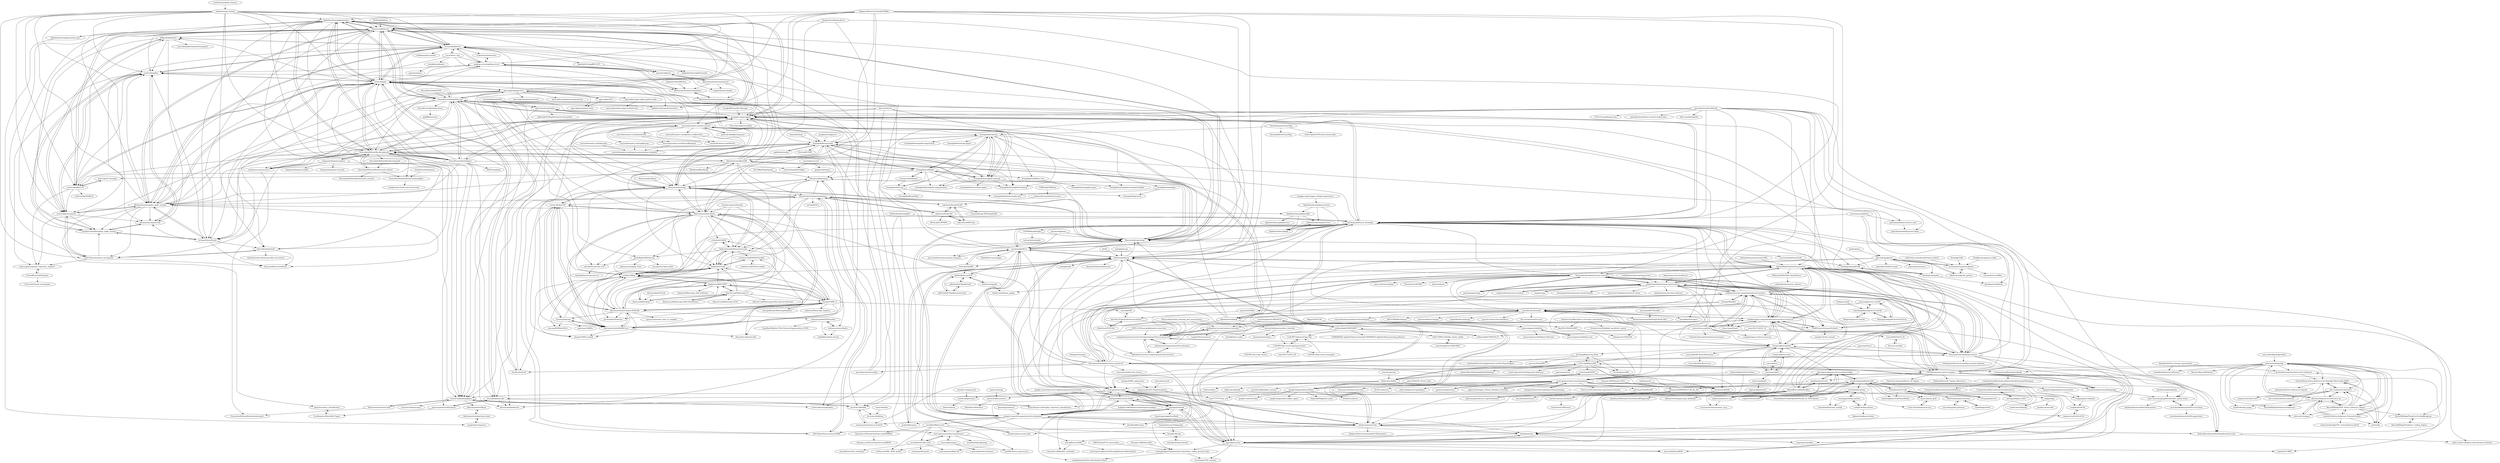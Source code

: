 digraph G {
"SpikeInterface/spikeinterface" -> "MouseLand/Kilosort"
"SpikeInterface/spikeinterface" -> "cortex-lab/phy"
"SpikeInterface/spikeinterface" -> "NeuralEnsemble/python-neo"
"SpikeInterface/spikeinterface" -> "Julie-Fabre/bombcell"
"SpikeInterface/spikeinterface" -> "SpikeInterface/probeinterface"
"SpikeInterface/spikeinterface" -> "NeurodataWithoutBorders/pynwb"
"SpikeInterface/spikeinterface" -> "pynapple-org/pynapple"
"SpikeInterface/spikeinterface" -> "AllenInstitute/ecephys_spike_sorting"
"SpikeInterface/spikeinterface" -> "SpikeInterface/spiketutorials"
"SpikeInterface/spikeinterface" -> "cortex-lab/KiloSort"
"SpikeInterface/spikeinterface" -> "Julie-Fabre/awesome_neuropixels"
"SpikeInterface/spikeinterface" -> "m-beau/NeuroPyxels"
"SpikeInterface/spikeinterface" -> "LorenFrankLab/spyglass"
"SpikeInterface/spikeinterface" -> "NeuralEnsemble/elephant"
"SpikeInterface/spikeinterface" -> "SpikeInterface/spikeinterface-gui"
"sawcordwell/pymdptoolbox" -> "infer-actively/pymdp" ["e"=1]
"renatopp/ratslam-python" -> "coxlab/ratslam-python"
"renatopp/ratslam-python" -> "davidmball/ratslam_matlab"
"renatopp/ratslam-python" -> "davidmball/ratslam"
"DeepLabCut/DeepLabCut" -> "flatironinstitute/CaImAn" ["e"=1]
"DeepLabCut/DeepLabCut" -> "NeuromatchAcademy/course-content" ["e"=1]
"DeepLabCut/DeepLabCut" -> "MouseLand/Kilosort" ["e"=1]
"DeepLabCut/DeepLabCut" -> "MouseLand/suite2p" ["e"=1]
"lei-zhang/BayesCog_Wien" -> "CCS-Lab/hBayesDM"
"lei-zhang/BayesCog_Wien" -> "lei-zhang/socialRL"
"lei-zhang/BayesCog_Wien" -> "coolspiderghy/Computational_Psychiatry_online_Journal_Club"
"lei-zhang/BayesCog_Wien" -> "mattansb/Practical-Applications-in-R-for-Psychologists" ["e"=1]
"lei-zhang/BayesCog_Wien" -> "mar-wir/StanDDM"
"trekhleb/machine-learning-octave" -> "analyticalmonk/awesome-neuroscience" ["e"=1]
"nicholas-roy/psytrack" -> "zashwood/glm-hmm"
"NeuralEnsemble/PyNN" -> "NeuralEnsemble/python-neo" ["e"=1]
"funkey/conv4d" -> "timothygebhard/pytorch-conv4d"
"timothygebhard/pytorch-conv4d" -> "felixgwu/pytorch-conv4d"
"timothygebhard/pytorch-conv4d" -> "ZhengyuLiang24/Conv4d-PyTorch"
"timothygebhard/pytorch-conv4d" -> "pvjosue/pytorch_convNd"
"pvjosue/pytorch_convNd" -> "timothygebhard/pytorch-conv4d"
"pvjosue/pytorch_convNd" -> "ZhengyuLiang24/Conv4d-PyTorch"
"pvjosue/pytorch_convNd" -> "pvjosue/LFMNet"
"mwshinn/PyDDM" -> "hddm-devs/hddm"
"mwshinn/PyDDM" -> "lnccbrown/HSSM"
"google-deepmind/grid-cells" -> "R-Stefano/Grid-Cells"
"google-deepmind/grid-cells" -> "miyosuda/rat_grid"
"google-deepmind/grid-cells" -> "djcrw/generalising-structural-knowledge"
"google-deepmind/grid-cells" -> "LPompe/gridtorch"
"google-deepmind/grid-cells" -> "jbakermans/torch_tem"
"google-deepmind/grid-cells" -> "cognav/NeuroSLAM"
"google-deepmind/grid-cells" -> "ganguli-lab/grid-pattern-formation"
"google-deepmind/grid-cells" -> "davidmball/ratslam"
"google-deepmind/grid-cells" -> "Unity-Technologies/rat-rnn"
"google-deepmind/grid-cells" -> "jianwen-xie/GridCell-3D"
"google-deepmind/grid-cells" -> "google-deepmind/streetlearn"
"google-deepmind/grid-cells" -> "chenhongbiao/Grid2PlaceModel"
"google-deepmind/grid-cells" -> "ruiqigao/grid-cell-path"
"eselkin/awesome-computational-neuroscience" -> "asoplata/open-computational-neuroscience-resources"
"eselkin/awesome-computational-neuroscience" -> "analyticalmonk/awesome-neuroscience"
"eselkin/awesome-computational-neuroscience" -> "NeuromatchAcademy/course-content"
"eselkin/awesome-computational-neuroscience" -> "computational-neuroscience/Computational-Neuroscience-UW"
"eselkin/awesome-computational-neuroscience" -> "CompCogNeuro/book"
"eselkin/awesome-computational-neuroscience" -> "CYHSM/awesome-neuro-ai-papers"
"eselkin/awesome-computational-neuroscience" -> "brian-team/brian2" ["e"=1]
"eselkin/awesome-computational-neuroscience" -> "neurolib-dev/neurolib"
"eselkin/awesome-computational-neuroscience" -> "ebatty/MathToolsforNeuroscience"
"eselkin/awesome-computational-neuroscience" -> "NeuromatchAcademy/precourse"
"eselkin/awesome-computational-neuroscience" -> "PhABC/neuroSummerSchools"
"eselkin/awesome-computational-neuroscience" -> "KordingLab/Neural_Decoding"
"eselkin/awesome-computational-neuroscience" -> "csinva/csinva.github.io"
"eselkin/awesome-computational-neuroscience" -> "brainpy/BrainPy" ["e"=1]
"eselkin/awesome-computational-neuroscience" -> "neurogym/neurogym"
"Eden-Kramer-Lab/replay_trajectory_classification" -> "LorenFrankLab/spyglass"
"talmolab/sleap" -> "brainglobe/brainrender" ["e"=1]
"UoB-HPC/advanced-hpc-lbm" -> "UoB-HPC/hpc-course-getting-started"
"MouseLand/suite2p" -> "cortex-lab/Suite2P"
"MouseLand/suite2p" -> "flatironinstitute/CaImAn"
"MouseLand/suite2p" -> "MouseLand/facemap"
"MouseLand/suite2p" -> "HelmchenLabSoftware/Cascade"
"MouseLand/suite2p" -> "MouseLand/rastermap"
"MouseLand/suite2p" -> "bahanonu/ciatah"
"MouseLand/suite2p" -> "MouseLand/Kilosort"
"MouseLand/suite2p" -> "flatironinstitute/CaImAn-MATLAB"
"MouseLand/suite2p" -> "zivlab/CellReg"
"MouseLand/suite2p" -> "brainglobe/brainrender"
"MouseLand/suite2p" -> "cortex-lab/phy"
"MouseLand/suite2p" -> "flatironinstitute/NoRMCorre"
"MouseLand/suite2p" -> "AllenInstitute/AllenSDK"
"MouseLand/suite2p" -> "pynapple-org/pynapple"
"MouseLand/suite2p" -> "AllenInstitute/deepinterpolation"
"aestrivex/bctpy" -> "netneurolab/conn2res" ["e"=1]
"dit/dit" -> "lindermanlab/ssm" ["e"=1]
"thunder-project/thunder" -> "flatironinstitute/CaImAn" ["e"=1]
"thunder-project/thunder" -> "codeneuro/neurofinder" ["e"=1]
"thunder-project/thunder" -> "flatironinstitute/CaImAn-MATLAB" ["e"=1]
"NeuralEnsemble/elephant" -> "NeuralEnsemble/python-neo"
"NeuralEnsemble/elephant" -> "cortex-lab/phy"
"NeuralEnsemble/elephant" -> "INM-6/viziphant"
"NeuralEnsemble/elephant" -> "NeurodataWithoutBorders/pynwb"
"NeuralEnsemble/elephant" -> "mariomulansky/PySpike"
"NeuralEnsemble/elephant" -> "spyking-circus/spyking-circus"
"NeuralEnsemble/elephant" -> "buzsakilab/buzcode"
"NeuralEnsemble/elephant" -> "pynapple-org/pynapple"
"NeuralEnsemble/elephant" -> "LorenFrankLab/spyglass"
"NeuralEnsemble/elephant" -> "SpikeInterface/spikeinterface"
"NeuralEnsemble/elephant" -> "AllenInstitute/ecephys_spike_sorting"
"NeuralEnsemble/elephant" -> "catalystneuro/neuroconv"
"NeuralEnsemble/elephant" -> "MouseLand/Kilosort"
"ZitongLu1996/NeuroRA" -> "coolspiderghy/Computational_Psychiatry_online_Journal_Club" ["e"=1]
"SpikeInterface/spikeextractors" -> "SpikeInterface/spiketoolkit"
"SpikeInterface/spikeextractors" -> "SpikeInterface/spikesorters"
"SpikeInterface/spikeextractors" -> "SpikeInterface/spikely"
"SpikeInterface/spiketoolkit" -> "SpikeInterface/spikesorters"
"SpikeInterface/spiketoolkit" -> "SpikeInterface/spikely"
"SpikeInterface/spiketoolkit" -> "SpikeInterface/spikemetrics"
"SpikeInterface/spikely" -> "SpikeInterface/spikesorters"
"mattgolub/fixed-point-finder" -> "gyyang/multitask"
"mattgolub/fixed-point-finder" -> "google-research/computation-thru-dynamics"
"mattgolub/fixed-point-finder" -> "tripdancer0916/pytorch-fixed-point-analysis"
"mattgolub/fixed-point-finder" -> "mitchellostrow/DSA"
"mattgolub/fixed-point-finder" -> "gyyang/nn-brain"
"google-research/computation-thru-dynamics" -> "mattgolub/fixed-point-finder"
"google-research/computation-thru-dynamics" -> "lindermanlab/ssm"
"google-research/computation-thru-dynamics" -> "machenslab/dPCA"
"google-research/computation-thru-dynamics" -> "ahwillia/affinewarp" ["e"=1]
"google-research/computation-thru-dynamics" -> "slinderman/stats320"
"google-research/computation-thru-dynamics" -> "gyyang/multitask"
"google-research/computation-thru-dynamics" -> "pynapple-org/pynapple"
"google-research/computation-thru-dynamics" -> "KordingLab/Neural_Decoding"
"google-research/computation-thru-dynamics" -> "neurogym/neurogym"
"google-research/computation-thru-dynamics" -> "ahwillia/netrep"
"google-research/computation-thru-dynamics" -> "gyyang/nn-brain"
"google-research/computation-thru-dynamics" -> "probml/dynamax" ["e"=1]
"google-research/computation-thru-dynamics" -> "snel-repo/neural-data-transformers"
"google-research/computation-thru-dynamics" -> "nsteinme/steinmetz-et-al-2019"
"google-research/computation-thru-dynamics" -> "arsedler9/lfads-torch"
"flatironinstitute/mountainsort" -> "magland/mountainlab"
"flatironinstitute/mountainsort" -> "paninski-lab/yass"
"flatironinstitute/mountainsort" -> "flatironinstitute/mountainsort_examples"
"flatironinstitute/mountainsort" -> "flatironinstitute/mountainlab-js"
"NeurodataWithoutBorders/matnwb" -> "NeurodataWithoutBorders/nwb-schema"
"AllenInstitute/ecephys_spike_sorting" -> "jenniferColonell/ecephys_spike_sorting"
"AllenInstitute/ecephys_spike_sorting" -> "cortex-lab/spikes"
"AllenInstitute/ecephys_spike_sorting" -> "Julie-Fabre/awesome_neuropixels"
"AllenInstitute/ecephys_spike_sorting" -> "djoshea/neuropixel-utils"
"AllenInstitute/ecephys_spike_sorting" -> "m-beau/NeuroPyxels"
"AllenInstitute/ecephys_spike_sorting" -> "EnnyvanBeest/UnitMatch"
"AllenInstitute/ecephys_spike_sorting" -> "cortex-lab/neuropixels"
"AllenInstitute/ecephys_spike_sorting" -> "cortex-lab/KiloSort"
"AllenInstitute/ecephys_spike_sorting" -> "jiaxx/waveform_classification"
"AllenInstitute/ecephys_spike_sorting" -> "MouseLand/Kilosort"
"AllenInstitute/ecephys_spike_sorting" -> "cortex-lab/phy"
"AllenInstitute/ecephys_spike_sorting" -> "SpikeInterface/spiketoolkit"
"AllenInstitute/ecephys_spike_sorting" -> "spyking-circus/spyking-circus"
"flatironinstitute/mountainsort_examples" -> "flatironinstitute/mountainlab-js"
"NeurodataWithoutBorders/nwbwidgets" -> "catalystneuro/nwb-conversion-tools"
"Aharoni-Lab/Miniscope-v4" -> "Aharoni-Lab/Miniscope-DAQ-QT-Software"
"Aharoni-Lab/Miniscope-v4" -> "JinghaoLu/MIN1PIPE"
"Aharoni-Lab/Miniscope-v4" -> "denisecailab/minian"
"Aharoni-Lab/Miniscope-v4" -> "Aharoni-Lab/Miniscope-DAQ-Cypress-firmware"
"Aharoni-Lab/Miniscope-v4" -> "zhoupc/CNMF_E"
"Aharoni-Lab/Miniscope-v4" -> "Aharoni-Lab/Miniscope-LFOV"
"Aharoni-Lab/Miniscope-v4" -> "bahanonu/ciatah"
"Aharoni-Lab/Miniscope-v4" -> "HelmchenLabSoftware/Cascade"
"Aharoni-Lab/Miniscope-v4" -> "zivlab/CellReg"
"asoplata/open-science-resources" -> "asoplata/open-computational-neuroscience-resources"
"MouseLand/Kilosort" -> "cortex-lab/phy"
"MouseLand/Kilosort" -> "SpikeInterface/spikeinterface"
"MouseLand/Kilosort" -> "cortex-lab/KiloSort"
"MouseLand/Kilosort" -> "AllenInstitute/ecephys_spike_sorting"
"MouseLand/Kilosort" -> "cortex-lab/spikes"
"MouseLand/Kilosort" -> "Julie-Fabre/bombcell"
"MouseLand/Kilosort" -> "cortex-lab/allenCCF"
"MouseLand/Kilosort" -> "cortex-lab/neuropixels"
"MouseLand/Kilosort" -> "m-beau/NeuroPyxels"
"MouseLand/Kilosort" -> "MouseLand/suite2p"
"MouseLand/Kilosort" -> "jenniferColonell/ecephys_spike_sorting"
"MouseLand/Kilosort" -> "NeuralEnsemble/python-neo"
"MouseLand/Kilosort" -> "pynapple-org/pynapple"
"MouseLand/Kilosort" -> "MouseLand/rastermap"
"MouseLand/Kilosort" -> "billkarsh/SpikeGLX"
"MouseLand/rastermap" -> "MouseLand/facemap"
"MouseLand/rastermap" -> "MouseLand/suite2p"
"MouseLand/rastermap" -> "pynapple-org/pynapple"
"MouseLand/rastermap" -> "AllenInstitute/deepinterpolation"
"MouseLand/rastermap" -> "machenslab/dPCA"
"MouseLand/rastermap" -> "joao-semedo/communication-subspace"
"MouseLand/rastermap" -> "NeurodataWithoutBorders/pynwb"
"MouseLand/rastermap" -> "HelmchenLabSoftware/Cascade"
"MouseLand/rastermap" -> "MouseLand/Kilosort"
"MouseLand/rastermap" -> "cortex-lab/phy"
"geomstats/geomstats" -> "neurreps/awesome-neural-geometry" ["e"=1]
"google-deepmind/streetlearn" -> "lil-lab/touchdown" ["e"=1]
"google-deepmind/streetlearn" -> "google-deepmind/grid-cells"
"google-deepmind/streetlearn" -> "google-research/valan" ["e"=1]
"google-deepmind/streetlearn" -> "google-deepmind/scalable_agent" ["e"=1]
"google-deepmind/streetlearn" -> "zeus7777777/nav_a3c"
"google-deepmind/streetlearn" -> "YujiaoShi/HighlyAccurate" ["e"=1]
"lindermanlab/ssm" -> "probml/dynamax" ["e"=1]
"lindermanlab/ssm" -> "google-research/computation-thru-dynamics"
"lindermanlab/ssm" -> "slinderman/recurrent-slds" ["e"=1]
"lindermanlab/ssm" -> "slinderman/stats320"
"lindermanlab/ssm" -> "KordingLab/Neural_Decoding"
"lindermanlab/ssm" -> "machenslab/dPCA"
"lindermanlab/ssm" -> "themattinthehatt/behavenet" ["e"=1]
"lindermanlab/ssm" -> "ahwillia/affinewarp" ["e"=1]
"lindermanlab/ssm" -> "FeeLab/seqNMF"
"lindermanlab/ssm" -> "mattjj/pyslds" ["e"=1]
"lindermanlab/ssm" -> "pynapple-org/pynapple"
"lindermanlab/ssm" -> "MouseLand/rastermap"
"lindermanlab/ssm" -> "gyyang/nn-brain"
"lindermanlab/ssm" -> "neurogym/neurogym"
"lindermanlab/ssm" -> "ebatty/MathToolsforNeuroscience"
"emer/emergent" -> "CompCogNeuro/sims"
"emer/emergent" -> "emer/leabra"
"emer/emergent" -> "CompCogNeuro/book"
"emer/emergent" -> "benureau/leabra"
"datalad-handbook/book" -> "learn-neuroimaging/hitchhackers_guide_brain" ["e"=1]
"CYHSM/awesome-neuro-ai-papers" -> "francesco-innocenti/Neuro_AI_Papers"
"CYHSM/awesome-neuro-ai-papers" -> "neurreps/awesome-neural-geometry"
"CYHSM/awesome-neuro-ai-papers" -> "MouseLand/rastermap"
"CYHSM/awesome-neuro-ai-papers" -> "eselkin/awesome-computational-neuroscience"
"CYHSM/awesome-neuro-ai-papers" -> "gyyang/nn-brain"
"CYHSM/awesome-neuro-ai-papers" -> "neurogym/neurogym"
"CYHSM/awesome-neuro-ai-papers" -> "ahwillia/netrep"
"CYHSM/awesome-neuro-ai-papers" -> "8erberg/NeuroAI_Trainee_Resources"
"CYHSM/awesome-neuro-ai-papers" -> "ebatty/MathToolsforNeuroscience"
"CYHSM/awesome-neuro-ai-papers" -> "RobertRosenbaum/ModelingNeuralCircuits"
"CYHSM/awesome-neuro-ai-papers" -> "KordingLab/Neural_Decoding"
"CYHSM/awesome-neuro-ai-papers" -> "asoplata/open-computational-neuroscience-resources"
"CYHSM/awesome-neuro-ai-papers" -> "awjuliani/neuro-nav"
"CYHSM/awesome-neuro-ai-papers" -> "rsagroup/rsatoolbox" ["e"=1]
"CYHSM/awesome-neuro-ai-papers" -> "rajanlab/CURBD"
"AllenInstitute/bmtk" -> "AllenInstitute/AllenSDK" ["e"=1]
"AllenInstitute/bmtk" -> "neurolib-dev/neurolib" ["e"=1]
"AllenInstitute/bmtk" -> "brainglobe/brainrender" ["e"=1]
"AllenInstitute/bmtk" -> "NeurodataWithoutBorders/pynwb" ["e"=1]
"AllenInstitute/bmtk" -> "MouseLand/rastermap" ["e"=1]
"AllenInstitute/bmtk" -> "slinderman/stats320" ["e"=1]
"AllenInstitute/bmtk" -> "computational-neuroscience/Computational-Neuroscience-UW" ["e"=1]
"swagger-api/swagger-codegen-generators" -> "SpikeInterface/spikeextractors" ["e"=1]
"asoplata/open-computational-neuroscience-resources" -> "eselkin/awesome-computational-neuroscience"
"asoplata/open-computational-neuroscience-resources" -> "analyticalmonk/awesome-neuroscience"
"asoplata/open-computational-neuroscience-resources" -> "computational-neuroscience/Computational-Neuroscience-UW"
"asoplata/open-computational-neuroscience-resources" -> "asoplata/open-science-resources"
"asoplata/open-computational-neuroscience-resources" -> "NeuromatchAcademy/course-content"
"asoplata/open-computational-neuroscience-resources" -> "CompCogNeuro/book"
"asoplata/open-computational-neuroscience-resources" -> "neurolib-dev/neurolib"
"asoplata/open-computational-neuroscience-resources" -> "ebatty/MathToolsforNeuroscience"
"asoplata/open-computational-neuroscience-resources" -> "PhABC/neuroSummerSchools"
"asoplata/open-computational-neuroscience-resources" -> "NeuromatchAcademy/precourse"
"asoplata/open-computational-neuroscience-resources" -> "btel/python-in-neuroscience-tutorials"
"asoplata/open-computational-neuroscience-resources" -> "KordingLab/Neural_Decoding"
"asoplata/open-computational-neuroscience-resources" -> "brian-team/brian2" ["e"=1]
"asoplata/open-computational-neuroscience-resources" -> "CYHSM/awesome-neuro-ai-papers"
"asoplata/open-computational-neuroscience-resources" -> "csinva/csinva.github.io"
"CSBDeep/CSBDeep" -> "yinhaoz/denoising-fluorescence" ["e"=1]
"djcrw/generalising-structural-knowledge" -> "jbakermans/torch_tem"
"djcrw/generalising-structural-knowledge" -> "google-deepmind/grid-cells"
"djcrw/generalising-structural-knowledge" -> "vicariousinc/naturecomm_cscg"
"djcrw/generalising-structural-knowledge" -> "awjuliani/neuro-nav"
"bris-sys-sec/labs" -> "comsm0034/2019_20"
"DrCoffey/DeepSqueak" -> "MouseLand/facemap" ["e"=1]
"sim-web/spatial_patterns" -> "MattNolanLab/ei-attractor"
"NeuralEnsemble/ephyviewer" -> "jpgill86/neurotic"
"petersenpeter/CellExplorer" -> "buzsakilab/buzcode"
"petersenpeter/CellExplorer" -> "EricKenjiLee/WaveMAP_Paper"
"rdgao/COGS118C" -> "jonescompneurolab/hnn" ["e"=1]
"neurogym/neurogym" -> "gyyang/nn-brain"
"neurogym/neurogym" -> "gyyang/multitask"
"neurogym/neurogym" -> "murraylab/PsychRNN"
"neurogym/neurogym" -> "netneurolab/conn2res"
"neurogym/neurogym" -> "slinderman/stats320"
"neurogym/neurogym" -> "ahwillia/netrep"
"neurogym/neurogym" -> "mattgolub/fixed-point-finder"
"neurogym/neurogym" -> "zashwood/glm-hmm"
"neurogym/neurogym" -> "google-research/computation-thru-dynamics"
"kushalkolar/MESmerize" -> "bahanonu/imaging_tools"
"kushalkolar/MESmerize" -> "nel-lab/mesmerize-core"
"kushalkolar/MESmerize" -> "inscopix/inscopix-cnmfe"
"bahanonu/ciatah" -> "zivlab/CellReg"
"bahanonu/ciatah" -> "porteralab/EZcalcium"
"bahanonu/ciatah" -> "schnitzer-lab/EXTRACT-public"
"bahanonu/ciatah" -> "HelmchenLabSoftware/Cascade"
"llSourcell/machine_learning_and_neuroscience" -> "btel/python-in-neuroscience-tutorials"
"llSourcell/machine_learning_and_neuroscience" -> "wmvanvliet/neuroscience_tutorials"
"llSourcell/machine_learning_and_neuroscience" -> "computational-neuroscience/Computational-Neuroscience-UW"
"paninski-lab/yass" -> "spyking-circus/spyking-circus"
"paninski-lab/yass" -> "flatironinstitute/mountainsort"
"yinhaoz/denoising-fluorescence" -> "cabooster/DeepCAD-RT"
"FeeLab/seqNMF" -> "MouseLand/rastermap"
"FeeLab/seqNMF" -> "pillowlab/neuroGLM"
"FeeLab/seqNMF" -> "machenslab/dPCA"
"FeeLab/seqNMF" -> "zivlab/CellReg"
"cognav/NeuroSLAM" -> "davidmball/ratslam"
"CompCogNeuro/book" -> "CompCogNeuro/sims"
"CompCogNeuro/book" -> "emer/emergent"
"CompCogNeuro/book" -> "computational-neuroscience/Computational-Neuroscience-UW"
"CompCogNeuro/book" -> "asoplata/open-computational-neuroscience-resources"
"CompCogNeuro/book" -> "eselkin/awesome-computational-neuroscience"
"CompCogNeuro/book" -> "NeuromatchAcademy/precourse"
"CompCogNeuro/book" -> "djcrw/generalising-structural-knowledge"
"CompCogNeuro/book" -> "ebatty/MathToolsforNeuroscience"
"CompCogNeuro/book" -> "neurolib-dev/neurolib"
"CompCogNeuro/book" -> "lei-zhang/BayesCog_Wien"
"CompCogNeuro/book" -> "wcarvalho/ML-Brain-Resources"
"CompCogNeuro/book" -> "lnccbrown/HSSM"
"CompCogNeuro/book" -> "translationalneuromodeling/tapas" ["e"=1]
"stan-dev/pystan" -> "hddm-devs/hddm" ["e"=1]
"soltanianzadeh/STNeuroNet" -> "codeneuro/neurofinder"
"soltanianzadeh/STNeuroNet" -> "YijunBao/Shallow-UNet-Neuron-Segmentation_SUNS"
"soltanianzadeh/STNeuroNet" -> "alexklibisz/deep-calcium"
"alfredcai/Coursera-Computational-NeuroScience" -> "ashumeow/Computational-NeuroScience"
"alfredcai/Coursera-Computational-NeuroScience" -> "computational-neuroscience/Computational-Neuroscience-UW"
"Summer-MIND/mind_2019" -> "idamomen/MIND2019_IM_RL_SR" ["e"=1]
"carlhenrikek/COMS30007" -> "carlhenrikek/COMS30115"
"carlhenrikek/COMS30007" -> "conorhoughton/COMS30127"
"carlhenrikek/COMS30007" -> "UoB-HPC/hpc-course-getting-started"
"carlhenrikek/COMS30007" -> "UoB-HPC/advanced-hpc-lbm"
"carlhenrikek/COMS30007" -> "UoB-COMS21202/lab_sheets_public"
"carlhenrikek/COMS30007" -> "COMSM0045-Applied-Deep-Learning/COMSM0045-Applied-Deep-Learning.github.io"
"conorhoughton/COMS10007" -> "UoB-COMS21202/lab_sheets_public"
"UoB-COMS21202/lab_sheets_public" -> "conorhoughton/COMS10007"
"denisecailab/ezTrack" -> "denisecailab/minian" ["e"=1]
"R-Stefano/Grid-Cells" -> "LPompe/gridtorch"
"R-Stefano/Grid-Cells" -> "ruiqigao/GridCell"
"R-Stefano/Grid-Cells" -> "chenhongbiao/Grid2PlaceModel"
"R-Stefano/Grid-Cells" -> "google-deepmind/grid-cells"
"R-Stefano/Grid-Cells" -> "miyosuda/rat_grid"
"R-Stefano/Grid-Cells" -> "MattNolanLab/ei-attractor"
"murraylab/PsychRNN" -> "neurogym/neurogym"
"denisecailab/minian" -> "JinghaoLu/MIN1PIPE"
"denisecailab/minian" -> "Aharoni-Lab/Miniscope-v4"
"jonescompneurolab/hnn-core" -> "jonescompneurolab/hnn"
"nsteinme/steinmetz-et-al-2019" -> "int-brain-lab/ibllib"
"coms30127/2018_19" -> "carlhenrikek/COMS30115"
"coms30127/2018_19" -> "comsm0034/2019_20"
"wcarvalho/ML-Brain-Resources" -> "wcarvalho/Phd-Resources"
"flatironinstitute/mountainlab-js" -> "spyking-circus/spyking-circus"
"flatironinstitute/mountainlab-js" -> "flatironinstitute/mountainsort_examples"
"UoB-HPC/hpc-course-getting-started" -> "UoB-HPC/intro-hpc-stencil"
"UoB-HPC/hpc-course-getting-started" -> "UoB-HPC/advanced-hpc-lbm"
"UoB-HPC/hpc-course-getting-started" -> "UoB-HPC/hpc-course-examples"
"UoB-HPC/hpc-course-getting-started" -> "coms30127/2019_20"
"coxlab/ratslam-python" -> "bjkomer/spiking-ratslam"
"coxlab/ratslam-python" -> "renatopp/ratslam-python"
"jonescompneurolab/hnn" -> "jonescompneurolab/hnn-core"
"jonescompneurolab/hnn" -> "jonescompneurolab/SpectralEvents"
"AidanRocke/Free_Energy_experiments" -> "pl-robotdecision/tutorials-active-inference"
"AidanRocke/Free_Energy_experiments" -> "tomekkorbak/active-inference"
"idamomen/predictive_representations" -> "idamomen/MIND2019_IM_RL_SR"
"int-brain-lab/ibllib" -> "LorenFrankLab/spyglass"
"int-brain-lab/ibllib" -> "int-brain-lab/iblrig"
"int-brain-lab/ibllib" -> "nsteinme/steinmetz-et-al-2019"
"SpikeInterface/MEArec" -> "flatironinstitute/mountainlab-js" ["e"=1]
"djoshea/neuropixel-utils" -> "jenniferColonell/ecephys_spike_sorting"
"djoshea/neuropixel-utils" -> "cortex-lab/spikes"
"jianwen-xie/GridCell-3D" -> "ruiqigao/GridCell"
"JinghaoLu/MIN1PIPE" -> "PeyracheLab/miniscoPy"
"JinghaoLu/MIN1PIPE" -> "zivlab/CellReg"
"JinghaoLu/MIN1PIPE" -> "zhoupc/CNMF_E"
"JinghaoLu/MIN1PIPE" -> "Aharoni-Lab/Miniscope-v4"
"JinghaoLu/MIN1PIPE" -> "bahanonu/ciatah"
"JinghaoLu/MIN1PIPE" -> "daharoni/Miniscope_DAQ_Software"
"bbncWLG/LightField-deconvolution" -> "vazirilab/SID"
"bbncWLG/LightField-deconvolution" -> "feilab-hust/VCD-Net"
"bbncWLG/LightField-deconvolution" -> "bbncWLG/DAOSLIMIT"
"jiaxx/waveform_classification" -> "EricKenjiLee/WaveMAP_Paper"
"Unity-Technologies/rat-rnn" -> "miyosuda/rat_grid"
"LPompe/gridtorch" -> "R-Stefano/Grid-Cells"
"JaneliaSciComp/JRCLUST" -> "magland/mountainlab"
"felixgwu/pytorch-conv4d" -> "timothygebhard/pytorch-conv4d"
"emer/leabra" -> "emer/emergent"
"miyosuda/rat_grid" -> "Unity-Technologies/rat-rnn"
"carlhenrikek/COMS30115" -> "carlhenrikek/COMS30007"
"SpikeInterface/spikesorters" -> "SpikeInterface/spikely"
"ruiqigao/GridCell" -> "jianwen-xie/GridCell-3D"
"infer-actively/pymdp" -> "rssmith33/Active-Inference-Tutorial-Scripts"
"infer-actively/pymdp" -> "BerenMillidge/FEP_Active_Inference_Papers"
"infer-actively/pymdp" -> "zfountas/deep-active-inference-mc"
"infer-actively/pymdp" -> "alec-tschantz/rl-inference"
"infer-actively/pymdp" -> "infer-actively/pypc"
"infer-actively/pymdp" -> "pl-robotdecision/tutorials-active-inference"
"infer-actively/pymdp" -> "Grottoh/Deep-Active-Inference-for-Partially-Observable-MDPs"
"infer-actively/pymdp" -> "ucbtns/dai"
"infer-actively/pymdp" -> "BerenMillidge/PredictiveCodingBackprop"
"infer-actively/pymdp" -> "ComputationalPsychiatry/pyhgf"
"infer-actively/pymdp" -> "tomekkorbak/active-inference"
"infer-actively/pymdp" -> "neurogym/neurogym"
"infer-actively/pymdp" -> "ReactiveBayes/RxInfer.jl" ["e"=1]
"infer-actively/pymdp" -> "BerenMillidge/DeepActiveInference"
"infer-actively/pymdp" -> "kaiu85/deepAI_paper"
"HelmchenLabSoftware/Cascade" -> "j-friedrich/OASIS"
"HelmchenLabSoftware/Cascade" -> "bahanonu/ciatah"
"HelmchenLabSoftware/Cascade" -> "MouseLand/suite2p"
"HelmchenLabSoftware/Cascade" -> "zivlab/CellReg"
"HelmchenLabSoftware/Cascade" -> "kushalkolar/MESmerize"
"HelmchenLabSoftware/Cascade" -> "schnitzer-lab/EXTRACT-public"
"bgavran/Category_Theory_Machine_Learning" -> "neurreps/awesome-neural-geometry" ["e"=1]
"MouseLand/cellpose" -> "MouseLand/suite2p" ["e"=1]
"emptymalei/awesome-research" -> "analyticalmonk/awesome-neuroscience" ["e"=1]
"wmvanvliet/neuroscience_tutorials" -> "autoreject/autoreject" ["e"=1]
"wmvanvliet/neuroscience_tutorials" -> "berdakh/mne-codes"
"NeuromatchAcademy/course-content" -> "NeuromatchAcademy/precourse"
"NeuromatchAcademy/course-content" -> "NeuromatchAcademy/course-content-dl"
"NeuromatchAcademy/course-content" -> "asoplata/open-computational-neuroscience-resources"
"NeuromatchAcademy/course-content" -> "ebatty/MathToolsforNeuroscience"
"NeuromatchAcademy/course-content" -> "eselkin/awesome-computational-neuroscience"
"NeuromatchAcademy/course-content" -> "analyticalmonk/awesome-neuroscience"
"NeuromatchAcademy/course-content" -> "KordingLab/Neural_Decoding"
"NeuromatchAcademy/course-content" -> "psychopy/psychopy" ["e"=1]
"NeuromatchAcademy/course-content" -> "mne-tools/mne-python" ["e"=1]
"NeuromatchAcademy/course-content" -> "neurolib-dev/neurolib"
"NeuromatchAcademy/course-content" -> "ThomasYeoLab/CBIG" ["e"=1]
"NeuromatchAcademy/course-content" -> "gyyang/nn-brain"
"NeuromatchAcademy/course-content" -> "CompCogNeuro/book"
"NeuromatchAcademy/course-content" -> "lindermanlab/ssm"
"NeuromatchAcademy/course-content" -> "nilearn/nilearn" ["e"=1]
"neuroinformatics-unit/movement" -> "brainglobe/brainglobe-atlasapi"
"neuroinformatics-unit/movement" -> "neuroinformatics-unit/python-cookiecutter"
"neuroinformatics-unit/movement" -> "brainglobe/brainglobe-heatmap"
"neuroinformatics-unit/movement" -> "paninski-lab/lightning-pose" ["e"=1]
"neuroinformatics-unit/movement" -> "neuroinformatics-unit/NeuroBlueprint"
"neuroinformatics-unit/movement" -> "neuroinformatics-unit/spikewrap"
"neuroinformatics-unit/movement" -> "neuroinformatics-unit/datashuttle"
"neuroinformatics-unit/movement" -> "neuroinformatics-unit/quarto-presentation-template"
"neuroinformatics-unit/movement" -> "pynapple-org/pynapple"
"neuroinformatics-unit/movement" -> "neuroinformatics-unit/HowTo"
"neuroinformatics-unit/movement" -> "LorenFrankLab/spyglass"
"neuroinformatics-unit/movement" -> "brainglobe/brainrender"
"neuroinformatics-unit/movement" -> "brainglobe/brainreg"
"rsagroup/rsatoolbox" -> "ahwillia/netrep" ["e"=1]
"conorhoughton/COMS30127" -> "carlhenrikek/COMS30007"
"conorhoughton/COMS30127" -> "btel/python-in-neuroscience-tutorials"
"pvjosue/LFMNet" -> "bbncWLG/LightField-deconvolution"
"LINCellularNeuroscience/VAME" -> "MouseLand/facemap" ["e"=1]
"zfountas/deep-active-inference-mc" -> "alec-tschantz/rl-inference"
"zfountas/deep-active-inference-mc" -> "Grottoh/Deep-Active-Inference-for-Partially-Observable-MDPs"
"zfountas/deep-active-inference-mc" -> "infer-actively/pymdp"
"zfountas/deep-active-inference-mc" -> "kaiu85/deepAI_paper"
"zfountas/deep-active-inference-mc" -> "BerenMillidge/DeepActiveInference"
"zfountas/deep-active-inference-mc" -> "infer-actively/pypc"
"zfountas/deep-active-inference-mc" -> "BerenMillidge/FEP_Active_Inference_Papers"
"LorenFrankLab/spyglass" -> "flatironinstitute/figurl"
"LorenFrankLab/spyglass" -> "int-brain-lab/ibllib"
"LorenFrankLab/spyglass" -> "flatironinstitute/neurosift"
"LorenFrankLab/spyglass" -> "Eden-Kramer-Lab/replay_trajectory_classification"
"LorenFrankLab/spyglass" -> "int-brain-lab/mtscomp"
"brainpy/BrainPy" -> "gyyang/nn-brain" ["e"=1]
"brainpy/BrainPy" -> "neurogym/neurogym" ["e"=1]
"brainpy/BrainPy" -> "neurolib-dev/neurolib" ["e"=1]
"brainpy/BrainPy" -> "eselkin/awesome-computational-neuroscience" ["e"=1]
"learn-neuroimaging/hitchhackers_guide_brain" -> "datalad-datasets/ohbm2020-posters" ["e"=1]
"learn-neuroimaging/hitchhackers_guide_brain" -> "neurohackademy/nh2020-curriculum"
"ebatty/MathToolsforNeuroscience" -> "NeuromatchAcademy/precourse"
"ebatty/MathToolsforNeuroscience" -> "KordingLab/Neural_Decoding"
"ebatty/MathToolsforNeuroscience" -> "NeuromatchAcademy/course-content"
"ebatty/MathToolsforNeuroscience" -> "slinderman/stats320"
"ebatty/MathToolsforNeuroscience" -> "asoplata/open-computational-neuroscience-resources"
"ebatty/MathToolsforNeuroscience" -> "john-s-butler-dit/Basic-Introduction-to-Python"
"ebatty/MathToolsforNeuroscience" -> "NeuromatchAcademy/course-content-dl"
"ebatty/MathToolsforNeuroscience" -> "BlohmLab/NSCI801-QuantNeuro"
"ebatty/MathToolsforNeuroscience" -> "PhABC/neuroSummerSchools"
"ebatty/MathToolsforNeuroscience" -> "analyticalmonk/awesome-neuroscience"
"ebatty/MathToolsforNeuroscience" -> "lindermanlab/ssm"
"ebatty/MathToolsforNeuroscience" -> "eselkin/awesome-computational-neuroscience"
"ebatty/MathToolsforNeuroscience" -> "google-research/computation-thru-dynamics"
"ebatty/MathToolsforNeuroscience" -> "RobertRosenbaum/ModelingNeuralCircuits"
"ebatty/MathToolsforNeuroscience" -> "learn-neuroimaging/hitchhackers_guide_brain"
"ClearAnatomics/ClearMap" -> "ChristophKirst/ClearMap"
"ClearAnatomics/ClearMap" -> "brainglobe/brainreg"
"ClearAnatomics/ClearMap" -> "Gubra-ApS/LSFM-mouse-brain-atlas"
"gboeing/pynamical" -> "google-research/computation-thru-dynamics" ["e"=1]
"brainglobe/brainrender" -> "brainglobe/cellfinder"
"brainglobe/brainrender" -> "brainglobe/brainreg"
"brainglobe/brainrender" -> "brainglobe/brainglobe-atlasapi"
"brainglobe/brainrender" -> "MouseLand/facemap"
"brainglobe/brainrender" -> "pynapple-org/pynapple"
"brainglobe/brainrender" -> "neuroinformatics-unit/movement"
"brainglobe/brainrender" -> "MouseLand/suite2p"
"brainglobe/brainrender" -> "LINCellularNeuroscience/VAME" ["e"=1]
"brainglobe/brainrender" -> "cortex-lab/allenCCF"
"brainglobe/brainrender" -> "sgoldenlab/simba" ["e"=1]
"brainglobe/brainrender" -> "YttriLab/B-SOID" ["e"=1]
"brainglobe/brainrender" -> "NeurodataWithoutBorders/pynwb"
"brainglobe/brainrender" -> "AllenInstitute/AllenSDK"
"brainglobe/brainrender" -> "brainglobe/brainglobe-heatmap"
"brainglobe/brainrender" -> "int-brain-lab/ibllib"
"cortex-lab/phy" -> "MouseLand/Kilosort"
"cortex-lab/phy" -> "cortex-lab/KiloSort"
"cortex-lab/phy" -> "cortex-lab/spikes"
"cortex-lab/phy" -> "SpikeInterface/spikeinterface"
"cortex-lab/phy" -> "cortex-lab/allenCCF"
"cortex-lab/phy" -> "Julie-Fabre/bombcell"
"cortex-lab/phy" -> "spyking-circus/spyking-circus"
"cortex-lab/phy" -> "AllenInstitute/ecephys_spike_sorting"
"cortex-lab/phy" -> "NeurodataWithoutBorders/pynwb"
"cortex-lab/phy" -> "buzsakilab/buzcode"
"cortex-lab/phy" -> "open-ephys/plugin-GUI"
"cortex-lab/phy" -> "billkarsh/SpikeGLX"
"cortex-lab/phy" -> "NeuralEnsemble/python-neo"
"cortex-lab/phy" -> "m-beau/NeuroPyxels"
"cortex-lab/phy" -> "MouseLand/pykilosort"
"brainglobe/cellfinder" -> "brainglobe/brainreg"
"brainglobe/cellfinder" -> "brainglobe/brainrender"
"brainglobe/cellfinder" -> "brainglobe/brainglobe-atlasapi"
"brainglobe/cellfinder" -> "tractatus/wholebrain"
"brainglobe/cellfinder" -> "brainglobe/brainglobe-heatmap"
"brainglobe/cellfinder" -> "brainglobe/slicereg"
"brainglobe/cellfinder" -> "brainglobe/cellfinder-core"
"brainglobe/cellfinder" -> "brainglobe/brainglobe-segmentation"
"brainglobe/cellfinder" -> "petersaj/AP_histology"
"brainglobe/cellfinder" -> "MouseLand/facemap"
"machenslab/dPCA" -> "MouseLand/rastermap"
"machenslab/dPCA" -> "google-research/computation-thru-dynamics"
"machenslab/dPCA" -> "lfads/lfads-run-manager"
"machenslab/dPCA" -> "pillowlab/neuroGLM"
"machenslab/dPCA" -> "KordingLab/Neural_Decoding"
"machenslab/dPCA" -> "cortex-lab/phy"
"machenslab/dPCA" -> "joao-semedo/communication-subspace"
"machenslab/dPCA" -> "cortex-lab/KiloSort"
"machenslab/dPCA" -> "MouseLand/Kilosort"
"machenslab/dPCA" -> "FeeLab/seqNMF"
"machenslab/dPCA" -> "gyyang/multitask"
"machenslab/dPCA" -> "lindermanlab/ssm"
"machenslab/dPCA" -> "neurostatslab/tensortools" ["e"=1]
"machenslab/dPCA" -> "cortex-lab/spikes"
"machenslab/dPCA" -> "gyyang/nn-brain"
"pillowlab/neuroGLM" -> "pillowlab/GLMspiketools"
"pillowlab/neuroGLM" -> "pillowlab/GLMspiketraintutorial"
"pillowlab/neuroGLM" -> "slinderman/pyglm"
"NeuromatchAcademy/precourse" -> "NeuromatchAcademy/course-content"
"NeuromatchAcademy/precourse" -> "NeuromatchAcademy/course-content-dl"
"NeuromatchAcademy/precourse" -> "ebatty/MathToolsforNeuroscience"
"NeuromatchAcademy/precourse" -> "KordingLab/Neural_Decoding"
"NeuromatchAcademy/precourse" -> "learn-neuroimaging/hitchhackers_guide_brain"
"NeuromatchAcademy/precourse" -> "asoplata/open-computational-neuroscience-resources"
"NeuromatchAcademy/precourse" -> "analyticalmonk/awesome-neuroscience"
"NeuromatchAcademy/precourse" -> "CompCogNeuro/book"
"NeuromatchAcademy/precourse" -> "eselkin/awesome-computational-neuroscience"
"NeuromatchAcademy/precourse" -> "nsteinme/steinmetz-et-al-2019"
"NeuromatchAcademy/precourse" -> "brainglobe/brainrender"
"NeuromatchAcademy/precourse" -> "gyyang/nn-brain"
"NeuromatchAcademy/precourse" -> "Orthogonal-Research-Lab/Neuromatch-Academy"
"NeuromatchAcademy/precourse" -> "neurohackademy/nh2020-curriculum"
"NeuromatchAcademy/precourse" -> "neurolib-dev/neurolib"
"hddm-devs/hddm" -> "mwshinn/PyDDM"
"hddm-devs/hddm" -> "lnccbrown/HSSM"
"hddm-devs/hddm" -> "rtdists/rtdists"
"hddm-devs/hddm" -> "CCS-Lab/hBayesDM"
"hddm-devs/hddm" -> "hddm-devs/kabuki"
"hddm-devs/hddm" -> "psychNerdJae/hddm_tutorial"
"hddm-devs/hddm" -> "translationalneuromodeling/tapas" ["e"=1]
"neurolib-dev/neurolib" -> "asoplata/open-computational-neuroscience-resources"
"neurolib-dev/neurolib" -> "MICA-MNI/BrainSpace" ["e"=1]
"neurolib-dev/neurolib" -> "computational-neuroscience/Computational-Neuroscience-UW"
"neurolib-dev/neurolib" -> "netneurolab/neuromaps" ["e"=1]
"neurolib-dev/neurolib" -> "LindenParkesLab/nctpy"
"neurolib-dev/neurolib" -> "AllenInstitute/bmtk" ["e"=1]
"neurolib-dev/neurolib" -> "eselkin/awesome-computational-neuroscience"
"neurolib-dev/neurolib" -> "neurodata/neuroparc" ["e"=1]
"neurolib-dev/neurolib" -> "pyrates-neuroscience/PyRates"
"neurolib-dev/neurolib" -> "suny-downstate-medical-center/netpyne" ["e"=1]
"neurolib-dev/neurolib" -> "pynapple-org/pynapple"
"neurolib-dev/neurolib" -> "jonescompneurolab/hnn"
"neurolib-dev/neurolib" -> "the-virtual-brain/tvb-root" ["e"=1]
"neurolib-dev/neurolib" -> "PhABC/neuroSummerSchools"
"neurolib-dev/neurolib" -> "dutchconnectomelab/Simple-Brain-Plot"
"slinderman/pyglm" -> "pillowlab/neuroGLM"
"slinderman/pyglm" -> "slinderman/theano_pyglm"
"ganguli-lab/grid-pattern-formation" -> "ruiqigao/grid-cell-path"
"brainglobe/brainreg" -> "brainglobe/brainglobe-heatmap"
"brainglobe/brainreg" -> "brainglobe/cellfinder"
"brainglobe/brainreg" -> "brainglobe/brainglobe-atlasapi"
"brainglobe/brainreg" -> "brainglobe/brainglobe-segmentation"
"brainglobe/brainreg" -> "brainglobe/brainrender"
"brainglobe/brainreg" -> "brainglobe/slicereg"
"brainglobe/brainreg" -> "brainglobe/morphapi"
"brainglobe/brainreg" -> "brainglobe/brainglobe-registration"
"brainglobe/brainreg" -> "brainglobe/cellfinder-core"
"brainglobe/brainreg" -> "brainglobe/brainglobe-template-builder"
"brainglobe/brainreg" -> "brainglobe/brainreg-napari"
"Aharoni-Lab/Miniscope-DAQ-QT-Software" -> "Aharoni-Lab/Miniscope-v4"
"Aharoni-Lab/Miniscope-DAQ-QT-Software" -> "JinghaoLu/MIN1PIPE"
"gyyang/nn-brain" -> "neurogym/neurogym"
"gyyang/nn-brain" -> "gyyang/multitask"
"gyyang/nn-brain" -> "mattgolub/fixed-point-finder"
"gyyang/nn-brain" -> "ahwillia/netrep"
"gyyang/nn-brain" -> "lei-zhang/COSN_webinar"
"gyyang/nn-brain" -> "coolspiderghy/Computational_Psychiatry_online_Journal_Club"
"gyyang/nn-brain" -> "rajanlab/CURBD"
"gyyang/nn-brain" -> "murraylab/PsychRNN"
"datoviz/datoviz" -> "pynapple-org/pynapple" ["e"=1]
"datoviz/datoviz" -> "int-brain-lab/ibllib" ["e"=1]
"datoviz/datoviz" -> "m-beau/NeuroPyxels" ["e"=1]
"datoviz/datoviz" -> "MouseLand/rastermap" ["e"=1]
"datoviz/datoviz" -> "brainglobe/brainglobe-atlasapi" ["e"=1]
"cabooster/DeepCAD" -> "cabooster/DeepCAD-RT"
"cabooster/DeepCAD" -> "cabooster/SRDTrans"
"cabooster/DeepCAD" -> "AllenInstitute/deepinterpolation"
"cabooster/DeepCAD" -> "NICALab/SUPPORT"
"sgoldenlab/simba" -> "brainglobe/brainrender" ["e"=1]
"BerenMillidge/PredictiveCodingBackprop" -> "BerenMillidge/Predictive_Coding_Papers"
"CompCogNeuro/sims" -> "emer/emergent"
"CompCogNeuro/sims" -> "CompCogNeuro/book"
"CompCogNeuro/sims" -> "emer/leabra"
"losonczylab/sima" -> "flatironinstitute/NoRMCorre"
"losonczylab/sima" -> "zivlab/CellReg"
"losonczylab/sima" -> "agiovann/CalBlitz"
"losonczylab/sima" -> "cortex-lab/Suite2P"
"losonczylab/sima" -> "ransona/ROIMatchPub"
"BlohmLab/NSCI801-QuantNeuro" -> "ashimakeshava/neuro_datasci"
"petersaj/AP_histology" -> "cortex-lab/allenCCF"
"jenniferColonell/ecephys_spike_sorting" -> "djoshea/neuropixel-utils"
"jenniferColonell/ecephys_spike_sorting" -> "cortex-lab/spikes"
"jenniferColonell/ecephys_spike_sorting" -> "m-beau/NeuroPyxels"
"neurohackademy/nh2020-curriculum" -> "neurohackademy/nh2020-jupyterhub"
"neurohackademy/nh2020-curriculum" -> "learn-neuroimaging/hitchhackers_guide_brain"
"ucbtns/dai" -> "Grottoh/Deep-Active-Inference-for-Partially-Observable-MDPs"
"CYHSM/DeepInsight" -> "auto-pi-lot/autopilot" ["e"=1]
"CYHSM/DeepInsight" -> "MouseLand/rastermap"
"XBTinChina/CCN_Association" -> "coolspiderghy/Computational_Psychiatry_online_Journal_Club" ["e"=1]
"brainglobe/brainglobe-atlasapi" -> "brainglobe/brainglobe-heatmap"
"brainglobe/brainglobe-atlasapi" -> "brainglobe/brainreg"
"brainglobe/brainglobe-atlasapi" -> "brainglobe/cellfinder"
"brainglobe/brainglobe-atlasapi" -> "brainglobe/brainrender"
"brainglobe/brainglobe-atlasapi" -> "brainglobe/brainglobe-template-builder"
"brainglobe/brainglobe-atlasapi" -> "neuroinformatics-unit/movement"
"brainglobe/brainglobe-atlasapi" -> "brainglobe/brainrender-napari"
"brainglobe/brainglobe-atlasapi" -> "brainglobe/brainglobe-segmentation"
"circstat/pycircstat" -> "mariomulansky/PySpike"
"circstat/pycircstat" -> "ganguli-lab/twpca" ["e"=1]
"neuroinformatics-unit/fancylog" -> "neuroinformatics-unit/quarto-presentation-template"
"brainglobe/morphapi" -> "brainglobe/bg-brainrender-gui"
"brainglobe/morphapi" -> "brainglobe/bgviewer"
"google-research/reverse-engineering-neural-networks" -> "mattgolub/fixed-point-finder"
"comsm0034/2019_20" -> "bris-sys-sec/labs"
"idamomen/MIND2019_IM_RL_SR" -> "idamomen/predictive_representations"
"alec-tschantz/rl-inference" -> "zfountas/deep-active-inference-mc"
"alec-tschantz/rl-inference" -> "Grottoh/Deep-Active-Inference-for-Partially-Observable-MDPs"
"alec-tschantz/rl-inference" -> "alec-tschantz/action-oriented"
"alec-tschantz/rl-inference" -> "ucbtns/dai"
"alec-tschantz/rl-inference" -> "mazpie/contrastive-aif"
"alec-tschantz/rl-inference" -> "BerenMillidge/DeepActiveInference"
"Grottoh/Deep-Active-Inference-for-Partially-Observable-MDPs" -> "mazpie/contrastive-aif"
"Grottoh/Deep-Active-Inference-for-Partially-Observable-MDPs" -> "adanielnoel/Active-Inference-Capsule"
"Grottoh/Deep-Active-Inference-for-Partially-Observable-MDPs" -> "alec-tschantz/rl-inference"
"EPFL-LCN/neuronaldynamics-exercises" -> "computational-neuroscience/Computational-Neuroscience-UW" ["e"=1]
"EPFL-LCN/neuronaldynamics-exercises" -> "alfredcai/Coursera-Computational-NeuroScience" ["e"=1]
"rssmith33/Active-Inference-Tutorial-Scripts" -> "infer-actively/pymdp"
"rssmith33/Active-Inference-Tutorial-Scripts" -> "schwartenbeckph/CPC_ActiveInference2018"
"rssmith33/Active-Inference-Tutorial-Scripts" -> "alec-tschantz/rl-inference"
"rssmith33/Active-Inference-Tutorial-Scripts" -> "BerenMillidge/FEP_Active_Inference_Papers"
"rssmith33/Active-Inference-Tutorial-Scripts" -> "zfountas/deep-active-inference-mc"
"rssmith33/Active-Inference-Tutorial-Scripts" -> "ucbtns/dai"
"scottclowe/matlab-schemer" -> "kwikteam/npy-matlab" ["e"=1]
"schnitzer-lab/EXTRACT-public" -> "schnitzer-lab/ActSort-public"
"schnitzer-lab/EXTRACT-public" -> "bahanonu/ciatah"
"ZhengyuLiang24/Conv4d-PyTorch" -> "timothygebhard/pytorch-conv4d"
"ZhengyuLiang24/Conv4d-PyTorch" -> "pvjosue/pytorch_convNd"
"cabooster/DeepCAD-RT" -> "cabooster/DeepCAD"
"cabooster/DeepCAD-RT" -> "cabooster/SRDTrans"
"cabooster/DeepCAD-RT" -> "GuoxunZhang-THU/DeepSeMi"
"cabooster/DeepCAD-RT" -> "AllenInstitute/deepinterpolation"
"pl-robotdecision/tutorials-active-inference" -> "Grottoh/Deep-Active-Inference-for-Partially-Observable-MDPs"
"snel-repo/neural-data-transformers" -> "neurallatents/nlb_tools"
"snel-repo/neural-data-transformers" -> "arsedler9/nlb-lightning"
"snel-repo/neural-data-transformers" -> "joel99/context_general_bci"
"snel-repo/neural-data-transformers" -> "neuro-galaxy/poyo"
"fwillett/handwritingBCI" -> "KordingLab/Neural_Decoding" ["e"=1]
"fwillett/handwritingBCI" -> "google-research/computation-thru-dynamics" ["e"=1]
"fwillett/handwritingBCI" -> "snel-repo/neural-data-transformers" ["e"=1]
"NeuralEnsemble/python-neo" -> "NeuralEnsemble/elephant"
"NeuralEnsemble/python-neo" -> "NeurodataWithoutBorders/pynwb"
"NeuralEnsemble/python-neo" -> "SpikeInterface/spikeinterface"
"NeuralEnsemble/python-neo" -> "pynapple-org/pynapple"
"NeuralEnsemble/python-neo" -> "LorenFrankLab/spyglass"
"NeuralEnsemble/python-neo" -> "cortex-lab/phy"
"NeuralEnsemble/python-neo" -> "SpikeInterface/probeinterface"
"NeuralEnsemble/python-neo" -> "open-ephys/plugin-GUI"
"NeuralEnsemble/python-neo" -> "AllenInstitute/ecephys_spike_sorting"
"NeuralEnsemble/python-neo" -> "KordingLab/Neural_Decoding"
"NeuralEnsemble/python-neo" -> "catalystneuro/neuroconv"
"NeuralEnsemble/python-neo" -> "MouseLand/Kilosort"
"NeuralEnsemble/python-neo" -> "fooof-tools/fooof" ["e"=1]
"NeuralEnsemble/python-neo" -> "NeuralEnsemble/ephyviewer"
"NeuralEnsemble/python-neo" -> "flatironinstitute/nemos"
"burghoff/Scientific-Inkscape" -> "pynapple-org/pynapple" ["e"=1]
"open-ephys/GUI" -> "open-ephys/plugin-GUI"
"open-ephys/GUI" -> "open-ephys/analysis-tools"
"AllenInstitute/AllenSDK" -> "NeurodataWithoutBorders/pynwb"
"AllenInstitute/AllenSDK" -> "AllenInstitute/bmtk" ["e"=1]
"AllenInstitute/AllenSDK" -> "brainglobe/brainglobe-atlasapi"
"AllenInstitute/AllenSDK" -> "AllenInstitute/ecephys_spike_sorting"
"AllenInstitute/AllenSDK" -> "MouseLand/suite2p"
"AllenInstitute/AllenSDK" -> "brainglobe/cellfinder"
"AllenInstitute/AllenSDK" -> "cortex-lab/phy"
"AllenInstitute/AllenSDK" -> "brainglobe/brainrender"
"AllenInstitute/AllenSDK" -> "flatironinstitute/CaImAn"
"AllenInstitute/AllenSDK" -> "MouseLand/Kilosort"
"AllenInstitute/AllenSDK" -> "NeuralEnsemble/python-neo"
"AllenInstitute/AllenSDK" -> "AllenInstitute/deepinterpolation"
"AllenInstitute/AllenSDK" -> "cortex-lab/allenCCF"
"AllenInstitute/AllenSDK" -> "BlueBrain/BluePyOpt" ["e"=1]
"AllenInstitute/AllenSDK" -> "HelmchenLabSoftware/Cascade"
"open-ephys/plugin-GUI" -> "open-ephys/GUI"
"open-ephys/plugin-GUI" -> "open-ephys/analysis-tools"
"open-ephys/plugin-GUI" -> "cortex-lab/phy"
"open-ephys/plugin-GUI" -> "NeuralEnsemble/python-neo"
"open-ephys/plugin-GUI" -> "NeurodataWithoutBorders/pynwb"
"open-ephys/plugin-GUI" -> "open-ephys/open-ephys-python-tools"
"open-ephys/plugin-GUI" -> "MouseLand/pykilosort"
"open-ephys/plugin-GUI" -> "open-ephys/acquisition-board"
"open-ephys/plugin-GUI" -> "open-ephys-plugins/neuropixels-pxi"
"open-ephys/plugin-GUI" -> "AllenInstitute/ecephys_spike_sorting"
"open-ephys/plugin-GUI" -> "MouseLand/Kilosort"
"open-ephys/plugin-GUI" -> "cortex-lab/KiloSort"
"open-ephys/plugin-GUI" -> "SpikeInterface/probeinterface"
"open-ephys/plugin-GUI" -> "Julie-Fabre/awesome_neuropixels"
"open-ephys/plugin-GUI" -> "SpikeInterface/spikeinterface"
"magland/sortingview" -> "flatironinstitute/kachery-cloud"
"ahwillia/netrep" -> "mitchellostrow/DSA"
"ahwillia/netrep" -> "rsagroup/rsatoolbox" ["e"=1]
"ahwillia/netrep" -> "gyyang/nn-brain"
"patrickmineault/codebook" -> "ViCCo-Group/thingsvision" ["e"=1]
"patrickmineault/codebook" -> "patrickmineault/research_code"
"patrickmineault/codebook" -> "CYHSM/awesome-neuro-ai-papers"
"patrickmineault/codebook" -> "pynapple-org/pynapple"
"patrickmineault/codebook" -> "lindermanlab/ssm"
"patrickmineault/codebook" -> "patrickmineault/true-neutral-cookiecutter"
"patrickmineault/codebook" -> "bids-standard/pybids" ["e"=1]
"patrickmineault/codebook" -> "ebatty/MathToolsforNeuroscience"
"patrickmineault/codebook" -> "KordingLab/Neural_Decoding"
"patrickmineault/codebook" -> "NeuralEnsemble/elephant"
"patrickmineault/codebook" -> "neurreps/awesome-neural-geometry"
"patrickmineault/codebook" -> "neurodata/neuroparc" ["e"=1]
"patrickmineault/codebook" -> "patrickmineault/big-neuro-ideas"
"patrickmineault/codebook" -> "rsagroup/rsatoolbox" ["e"=1]
"patrickmineault/codebook" -> "probml/dynamax" ["e"=1]
"m-beau/NeuroPyxels" -> "jenniferColonell/ecephys_spike_sorting"
"m-beau/NeuroPyxels" -> "djoshea/neuropixel-utils"
"m-beau/NeuroPyxels" -> "Julie-Fabre/bombcell"
"m-beau/NeuroPyxels" -> "cortex-lab/spikes"
"m-beau/NeuroPyxels" -> "AllenInstitute/ecephys_spike_sorting"
"m-beau/NeuroPyxels" -> "EnnyvanBeest/UnitMatch"
"davidmball/ratslam" -> "cognav/NeuroSLAM"
"davidmball/ratslam" -> "renatopp/ratslam-python"
"davidmball/ratslam" -> "davidmball/ratslam_matlab"
"davidmball/ratslam" -> "DreamWaterFound/OpenRATSLAM_for_ROS-Kinetic"
"davidmball/ratslam" -> "coxlab/ratslam-python"
"codeneuro/neurofinder" -> "soltanianzadeh/STNeuroNet"
"codeneuro/neurofinder" -> "alexklibisz/deep-calcium"
"paninski-lab/lightning-pose" -> "neuroinformatics-unit/movement" ["e"=1]
"uwescience/shablona" -> "KordingLab/Neural_Decoding" ["e"=1]
"uwescience/shablona" -> "pbeukema/LabHacks" ["e"=1]
"uwescience/shablona" -> "glm-tools/pyglmnet" ["e"=1]
"uwescience/shablona" -> "patrickmineault/research_code" ["e"=1]
"BerenMillidge/Predictive_Coding_Papers" -> "BerenMillidge/PredictiveCodingBackprop"
"flatironinstitute/CaImAn-MATLAB" -> "flatironinstitute/NoRMCorre"
"flatironinstitute/CaImAn-MATLAB" -> "flatironinstitute/CaImAn"
"flatironinstitute/CaImAn-MATLAB" -> "zhoupc/CNMF_E"
"flatironinstitute/CaImAn-MATLAB" -> "cortex-lab/Suite2P"
"flatironinstitute/CaImAn-MATLAB" -> "JinghaoLu/MIN1PIPE"
"flatironinstitute/CaImAn-MATLAB" -> "MouseLand/suite2p"
"flatironinstitute/CaImAn-MATLAB" -> "bahanonu/ciatah"
"flatironinstitute/CaImAn-MATLAB" -> "soltanianzadeh/STNeuroNet"
"flatironinstitute/CaImAn-MATLAB" -> "losonczylab/sima"
"flatironinstitute/CaImAn-MATLAB" -> "zivlab/CellReg"
"flatironinstitute/CaImAn-MATLAB" -> "HelmchenLabSoftware/Cascade"
"flatironinstitute/CaImAn-MATLAB" -> "epnev/continuous_time_ca_sampler"
"flatironinstitute/CaImAn-MATLAB" -> "porteralab/EZcalcium"
"flatironinstitute/CaImAn-MATLAB" -> "zhoupc/OASIS_matlab"
"NeuromatchAcademy/course-content-dl" -> "NeuromatchAcademy/course-content"
"NeuromatchAcademy/course-content-dl" -> "NeuromatchAcademy/precourse"
"NeuromatchAcademy/course-content-dl" -> "ebatty/MathToolsforNeuroscience"
"NeuromatchAcademy/course-content-dl" -> "neuromatch/NeuroAI_Course"
"NeuromatchAcademy/course-content-dl" -> "KordingLab/Neural_Decoding"
"NeuromatchAcademy/course-content-dl" -> "neurogym/neurogym"
"NeuromatchAcademy/course-content-dl" -> "asoplata/open-computational-neuroscience-resources"
"NeuromatchAcademy/course-content-dl" -> "slinderman/stats320"
"NeuromatchAcademy/course-content-dl" -> "CYHSM/awesome-neuro-ai-papers"
"NeuromatchAcademy/course-content-dl" -> "lindermanlab/ssm"
"NeuromatchAcademy/course-content-dl" -> "eselkin/awesome-computational-neuroscience"
"NeuromatchAcademy/course-content-dl" -> "gyyang/nn-brain"
"NeuromatchAcademy/course-content-dl" -> "fooof-tools/fooof" ["e"=1]
"NeuromatchAcademy/course-content-dl" -> "flatironinstitute/CaImAn"
"NeuromatchAcademy/course-content-dl" -> "neurodsp-tools/neurodsp" ["e"=1]
"vitling/acid-banger" -> "NeuromatchAcademy/course-content-dl" ["e"=1]
"Julie-Fabre/bombcell" -> "Julie-Fabre/awesome_neuropixels"
"Julie-Fabre/bombcell" -> "EnnyvanBeest/UnitMatch"
"Julie-Fabre/bombcell" -> "tylerhatton/terraform-provider-servicenow" ["e"=1]
"zashwood/glm-hmm" -> "zashwood/ssm"
"slinderman/stats320" -> "ahwillia/netrep"
"slinderman/stats320" -> "KordingLab/Neural_Decoding"
"slinderman/stats320" -> "lindermanlab/ssm"
"slinderman/stats320" -> "google-research/computation-thru-dynamics"
"slinderman/stats320" -> "neurogym/neurogym"
"slinderman/stats320" -> "LINCellularNeuroscience/VAME" ["e"=1]
"slinderman/stats320" -> "RobertRosenbaum/ModelingNeuralCircuits"
"slinderman/stats320" -> "slinderman/recurrent-slds" ["e"=1]
"slinderman/stats320" -> "AdaptiveMotorControlLab/DLC2Kinematics" ["e"=1]
"jbakermans/torch_tem" -> "djcrw/generalising-structural-knowledge"
"jbakermans/torch_tem" -> "vicariousinc/naturecomm_cscg"
"jbakermans/torch_tem" -> "google-deepmind/grid-cells"
"coolspiderghy/Computational_Psychiatry_online_Journal_Club" -> "lei-zhang/COSN_webinar"
"coolspiderghy/Computational_Psychiatry_online_Journal_Club" -> "coolspiderghy/Python-Workshop-SuZhou"
"mattjj/pyhsmm" -> "lindermanlab/ssm" ["e"=1]
"feilab-hust/VCD-Net" -> "bbncWLG/LightField-deconvolution"
"lnccbrown/ssm-simulators" -> "lnccbrown/LANfactory"
"BerenMillidge/FEP_Active_Inference_Papers" -> "infer-actively/pymdp"
"BerenMillidge/FEP_Active_Inference_Papers" -> "zfountas/deep-active-inference-mc"
"BerenMillidge/FEP_Active_Inference_Papers" -> "alec-tschantz/rl-inference"
"BerenMillidge/FEP_Active_Inference_Papers" -> "pl-robotdecision/tutorials-active-inference"
"BerenMillidge/FEP_Active_Inference_Papers" -> "rssmith33/Active-Inference-Tutorial-Scripts"
"BerenMillidge/FEP_Active_Inference_Papers" -> "infer-actively/pypc"
"BerenMillidge/FEP_Active_Inference_Papers" -> "ucbtns/dai"
"BerenMillidge/FEP_Active_Inference_Papers" -> "Grottoh/Deep-Active-Inference-for-Partially-Observable-MDPs"
"BerenMillidge/FEP_Active_Inference_Papers" -> "BerenMillidge/PredictiveCodingBackprop"
"ComputationalPsychiatry/pyhgf" -> "ComputationalPsychiatry/HierarchicalGaussianFiltering.jl"
"brainglobe/slicereg" -> "brainglobe/bg-brainrender-gui"
"brainglobe/slicereg" -> "brainglobe/bgviewer"
"brainglobe/slicereg" -> "brainglobe/BrainGlobe"
"brainglobe/cellfinder-core" -> "brainglobe/brainglobe-space"
"patrickmineault/research_code" -> "patrickmineault/big-neuro-ideas"
"facebookresearch/labgraph" -> "brandbci/brand" ["e"=1]
"AllenInstitute/deepinterpolation" -> "cabooster/DeepCAD"
"AllenInstitute/deepinterpolation" -> "cabooster/DeepCAD-RT"
"AllenInstitute/deepinterpolation" -> "MouseLand/rastermap"
"AllenInstitute/deepinterpolation" -> "flatironinstitute/NoRMCorre"
"AllenInstitute/deepinterpolation" -> "MouseLand/facemap"
"AllenInstitute/deepinterpolation" -> "nel-lab/FIOLA"
"AllenInstitute/deepinterpolation" -> "bahanonu/ciatah"
"AllenInstitute/deepinterpolation" -> "HelmchenLabSoftware/Cascade"
"AllenInstitute/deepinterpolation" -> "AllenInstitute/ecephys_spike_sorting"
"AllenInstitute/deepinterpolation" -> "cortex-lab/Suite2P"
"AllenInstitute/deepinterpolation" -> "cortex-lab/sortingQuality"
"AllenInstitute/deepinterpolation" -> "LINCellularNeuroscience/VAME" ["e"=1]
"Dynamics-of-Neural-Systems-Lab/MARBLE" -> "Dynamics-of-Neural-Systems-Lab/RVGP"
"infer-actively/pypc" -> "zfountas/deep-active-inference-mc"
"ashumeow/Computational-NeuroScience" -> "computational-neuroscience/Computational-Neuroscience-UW"
"ashumeow/Computational-NeuroScience" -> "alfredcai/Coursera-Computational-NeuroScience"
"ashumeow/Computational-NeuroScience" -> "btel/python-in-neuroscience-tutorials"
"bbncWLG/DAOSLIMIT" -> "yizhang-zww18/QLFM"
"open-ephys/open-ephys-python-tools" -> "open-ephys/open-ephys-matlab-tools"
"MattNolanLab/ei-attractor" -> "lsolanka/gridcells"
"MattNolanLab/ei-attractor" -> "sim-web/spatial_patterns"
"EricKenjiLee/WaveMAP_Paper" -> "jiaxx/waveform_classification"
"lsolanka/gridcells" -> "MattNolanLab/ei-attractor"
"fastplotlib/fastplotlib" -> "flatironinstitute/CaImAn" ["e"=1]
"fastplotlib/fastplotlib" -> "nel-lab/mesmerize-core" ["e"=1]
"fastplotlib/fastplotlib" -> "pynapple-org/pynapple" ["e"=1]
"fastplotlib/fastplotlib" -> "neuroinformatics-unit/movement" ["e"=1]
"fastplotlib/fastplotlib" -> "flatironinstitute/nemos" ["e"=1]
"fastplotlib/fastplotlib" -> "kushalkolar/MESmerize" ["e"=1]
"fastplotlib/fastplotlib" -> "MouseLand/suite2p" ["e"=1]
"fastplotlib/fastplotlib" -> "brainglobe/brainrender" ["e"=1]
"cortex-lab/KiloSort" -> "cortex-lab/phy"
"cortex-lab/KiloSort" -> "MouseLand/Kilosort"
"cortex-lab/KiloSort" -> "spyking-circus/spyking-circus"
"cortex-lab/KiloSort" -> "cortex-lab/spikes"
"cortex-lab/KiloSort" -> "csn-le/wave_clus"
"cortex-lab/KiloSort" -> "AllenInstitute/ecephys_spike_sorting"
"cortex-lab/KiloSort" -> "MouseLand/pykilosort"
"cortex-lab/KiloSort" -> "billkarsh/SpikeGLX"
"cortex-lab/KiloSort" -> "cortex-lab/neuropixels"
"cortex-lab/KiloSort" -> "cortex-lab/sortingQuality"
"cortex-lab/KiloSort" -> "paninski-lab/yass"
"cortex-lab/KiloSort" -> "kwikteam/phy-contrib"
"cortex-lab/KiloSort" -> "tridesclous/tridesclous"
"cortex-lab/KiloSort" -> "JaneliaSciComp/JRCLUST"
"cortex-lab/KiloSort" -> "SpikeInterface/spikeinterface"
"ruiqigao/grid-cell-path" -> "ruiqigao/GridCell"
"helenahartmann/awesome-PhD" -> "ebatty/MathToolsforNeuroscience" ["e"=1]
"piermorel/gramm" -> "MouseLand/rastermap" ["e"=1]
"piermorel/gramm" -> "machenslab/dPCA" ["e"=1]
"jspsych/jsPsych" -> "NeuromatchAcademy/precourse" ["e"=1]
"jspsych/jsPsych" -> "CCS-Lab/hBayesDM" ["e"=1]
"netneurolab/conn2res" -> "fabridamicelli/echoes"
"pydata/patsy" -> "glm-tools/pyglmnet" ["e"=1]
"AdaptiveMotorControlLab/CEBRA" -> "pynapple-org/pynapple" ["e"=1]
"AdaptiveMotorControlLab/CEBRA" -> "SpikeInterface/spikeinterface" ["e"=1]
"AdaptiveMotorControlLab/CEBRA" -> "MouseLand/Kilosort" ["e"=1]
"AdaptiveMotorControlLab/CEBRA" -> "KordingLab/Neural_Decoding" ["e"=1]
"AdaptiveMotorControlLab/CEBRA" -> "brainglobe/brainrender" ["e"=1]
"AdaptiveMotorControlLab/CEBRA" -> "flatironinstitute/CaImAn" ["e"=1]
"AdaptiveMotorControlLab/CEBRA" -> "cortex-lab/phy" ["e"=1]
"AdaptiveMotorControlLab/CEBRA" -> "RatInABox-Lab/RatInABox" ["e"=1]
"AdaptiveMotorControlLab/CEBRA" -> "neuroinformatics-unit/movement" ["e"=1]
"AdaptiveMotorControlLab/CEBRA" -> "MouseLand/rastermap" ["e"=1]
"AdaptiveMotorControlLab/CEBRA" -> "lindermanlab/ssm" ["e"=1]
"arsedler9/lfads-torch" -> "snel-repo/autolfads-tf2"
"arsedler9/lfads-torch" -> "brandbci/brand"
"arsedler9/lfads-torch" -> "neurallatents/nlb_tools"
"arsedler9/lfads-torch" -> "Dynamics-of-Neural-Systems-Lab/MARBLE"
"arsedler9/lfads-torch" -> "colehurwitz/IBL_MtM_model"
"arsedler9/lfads-torch" -> "snel-repo/neural-data-transformers"
"flatironinstitute/CaImAn" -> "flatironinstitute/CaImAn-MATLAB"
"flatironinstitute/CaImAn" -> "MouseLand/suite2p"
"flatironinstitute/CaImAn" -> "flatironinstitute/NoRMCorre"
"flatironinstitute/CaImAn" -> "cortex-lab/Suite2P"
"flatironinstitute/CaImAn" -> "zhoupc/CNMF_E"
"flatironinstitute/CaImAn" -> "zivlab/CellReg"
"flatironinstitute/CaImAn" -> "HelmchenLabSoftware/Cascade"
"flatironinstitute/CaImAn" -> "nel-lab/mesmerize-core"
"flatironinstitute/CaImAn" -> "KordingLab/Neural_Decoding"
"flatironinstitute/CaImAn" -> "bahanonu/ciatah"
"flatironinstitute/CaImAn" -> "kushalkolar/MESmerize"
"flatironinstitute/CaImAn" -> "j-friedrich/OASIS"
"flatironinstitute/CaImAn" -> "pynapple-org/pynapple"
"flatironinstitute/CaImAn" -> "AllenInstitute/deepinterpolation"
"flatironinstitute/CaImAn" -> "denisecailab/minian"
"lrnzgiusti/awesome-topological-deep-learning" -> "neurreps/awesome-neural-geometry" ["e"=1]
"kwikteam/npy-matlab" -> "cortex-lab/phy"
"kwikteam/npy-matlab" -> "MouseLand/Kilosort"
"kwikteam/npy-matlab" -> "cortex-lab/KiloSort"
"kwikteam/npy-matlab" -> "cortex-lab/spikes"
"kwikteam/npy-matlab" -> "AllenInstitute/ecephys_spike_sorting"
"kwikteam/npy-matlab" -> "cortex-lab/neuropixels"
"kwikteam/npy-matlab" -> "cortex-lab/allenCCF"
"kwikteam/npy-matlab" -> "Julie-Fabre/awesome_neuropixels"
"kwikteam/npy-matlab" -> "djoshea/neuropixel-utils"
"kwikteam/npy-matlab" -> "SpikeInterface/spikeinterface"
"kwikteam/npy-matlab" -> "spyking-circus/spyking-circus"
"kwikteam/npy-matlab" -> "Julie-Fabre/bombcell"
"kwikteam/npy-matlab" -> "NeurodataWithoutBorders/pynwb"
"kwikteam/npy-matlab" -> "petersenpeter/CellExplorer"
"kwikteam/npy-matlab" -> "MouseLand/suite2p"
"SpikeInterface/spikeinterface-gui" -> "magland/sortingview"
"pynapple-org/pynapple" -> "flatironinstitute/nemos"
"pynapple-org/pynapple" -> "NeuralEnsemble/python-neo"
"pynapple-org/pynapple" -> "NeurodataWithoutBorders/pynwb"
"pynapple-org/pynapple" -> "LorenFrankLab/spyglass"
"pynapple-org/pynapple" -> "KordingLab/Neural_Decoding"
"pynapple-org/pynapple" -> "MouseLand/rastermap"
"pynapple-org/pynapple" -> "SpikeInterface/spikeinterface"
"pynapple-org/pynapple" -> "petersaj/neuropixels_trajectory_explorer"
"pynapple-org/pynapple" -> "PeyracheLab/pynacollada"
"pynapple-org/pynapple" -> "m-beau/NeuroPyxels"
"pynapple-org/pynapple" -> "cortex-lab/phy"
"pynapple-org/pynapple" -> "MouseLand/Kilosort"
"pynapple-org/pynapple" -> "neuroinformatics-unit/movement"
"pynapple-org/pynapple" -> "buzsakilab/buzcode"
"pynapple-org/pynapple" -> "catalystneuro/neuroconv"
"petersaj/neuropixels_trajectory_explorer" -> "VirtualBrainLab/Pinpoint"
"probml/dynamax" -> "lindermanlab/ssm" ["e"=1]
"pillowlab/GLMspiketools" -> "pillowlab/neuroGLM"
"pillowlab/GLMspiketools" -> "pillowlab/GLMspiketraintutorial"
"cortex-lab/Suite2P" -> "MouseLand/suite2p"
"cortex-lab/Suite2P" -> "flatironinstitute/CaImAn-MATLAB"
"cortex-lab/Suite2P" -> "flatironinstitute/NoRMCorre"
"cortex-lab/Suite2P" -> "zhoupc/OASIS_matlab"
"cortex-lab/Suite2P" -> "zivlab/CellReg"
"cortex-lab/Suite2P" -> "flatironinstitute/CaImAn"
"cortex-lab/Suite2P" -> "losonczylab/sima"
"flatironinstitute/figurl" -> "flatironinstitute/kachery-cloud"
"RatInABox-Lab/RatInABox" -> "awjuliani/neuro-nav"
"RatInABox-Lab/RatInABox" -> "flatironinstitute/nemos"
"RatInABox-Lab/RatInABox" -> "pynapple-org/pynapple"
"RatInABox-Lab/RatInABox" -> "buzsakilab/buzcode"
"RatInABox-Lab/RatInABox" -> "nelpy/nelpy"
"RatInABox-Lab/RatInABox" -> "AllenInstitute/openscope_databook"
"RatInABox-Lab/RatInABox" -> "djcrw/generalising-structural-knowledge"
"RatInABox-Lab/RatInABox" -> "slinderman/stats320"
"RatInABox-Lab/RatInABox" -> "SainsburyWellcomeCentre/NeuralPlayground"
"RatInABox-Lab/RatInABox" -> "LorenFrankLab/spyglass"
"RatInABox-Lab/RatInABox" -> "jbakermans/torch_tem"
"RatInABox-Lab/RatInABox" -> "Eden-Kramer-Lab/replay_trajectory_classification"
"csn-le/wave_clus" -> "cortex-lab/KiloSort"
"csn-le/wave_clus" -> "spyking-circus/spyking-circus"
"csn-le/wave_clus" -> "flatironinstitute/mountainlab-js"
"csn-le/wave_clus" -> "jniediek/combinato"
"csn-le/wave_clus" -> "AllenInstitute/ecephys_spike_sorting"
"nel-lab/mesmerize-core" -> "kushalkolar/mesmerize-viz"
"RobertRosenbaum/ModelingNeuralCircuits" -> "slinderman/stats320"
"RobertRosenbaum/ModelingNeuralCircuits" -> "pynapple-org/pynapple"
"RobertRosenbaum/ModelingNeuralCircuits" -> "john-s-butler-dit/Basic-Introduction-to-Python"
"awjuliani/neuro-nav" -> "RatInABox-Lab/RatInABox"
"awjuliani/neuro-nav" -> "djcrw/generalising-structural-knowledge"
"awjuliani/neuro-nav" -> "jbakermans/torch_tem"
"awjuliani/neuro-nav" -> "idamomen/MIND2019_IM_RL_SR"
"billkarsh/SpikeGLX" -> "djoshea/neuropixel-utils"
"billkarsh/SpikeGLX" -> "jenniferColonell/ecephys_spike_sorting"
"billkarsh/SpikeGLX" -> "cortex-lab/neuropixels"
"billkarsh/SpikeGLX" -> "cortex-lab/spikes"
"billkarsh/SpikeGLX" -> "churchlandlab/ChronicNeuropixels"
"billkarsh/SpikeGLX" -> "cortex-lab/KiloSort"
"jniediek/combinato" -> "pennmem/ptsa"
"VirtualBrainLab/Pinpoint" -> "petersaj/neuropixels_trajectory_explorer"
"VirtualBrainLab/Pinpoint" -> "Coen-Lab/chronic-neuropixels"
"brainglobe/brainglobe-heatmap" -> "brainglobe/bg-brainrender-gui"
"suny-downstate-medical-center/netpyne" -> "jonescompneurolab/hnn" ["e"=1]
"ComputationalPsychiatry/HierarchicalGaussianFiltering.jl" -> "ComputationalPsychiatry/ActiveInference.jl"
"ComputationalPsychiatry/HierarchicalGaussianFiltering.jl" -> "ComputationalPsychiatry/ActionModels.jl"
"tractatus/wholebrain" -> "brainglobe/cellfinder"
"tractatus/wholebrain" -> "brainglobe/slicereg"
"flatironinstitute/kachery-cloud" -> "flatironinstitute/figurl"
"flatironinstitute/kachery-cloud" -> "magland/sortingview"
"cortex-lab/alyx" -> "int-brain-lab/iblrig"
"neurallatents/nlb_tools" -> "snel-repo/neural-data-transformers"
"neurallatents/nlb_tools" -> "snel-repo/autolfads-tf2"
"neurallatents/nlb_tools" -> "neurallatents/nlb_workshop"
"neurallatents/nlb_tools" -> "seanmperkins/mint"
"UoB-HPC/hpc-course-examples" -> "UoB-HPC/advanced-hpc-lbm"
"tridesclous/tridesclous" -> "spyking-circus/spyking-circus"
"johnmarktaylor91/torchlens" -> "neurreps/awesome-neural-geometry" ["e"=1]
"johnmarktaylor91/torchlens" -> "ahwillia/netrep" ["e"=1]
"scikit-learn-contrib/scikit-learn-contrib" -> "civisanalytics/python-glmnet" ["e"=1]
"kakoni/awesome-healthcare" -> "analyticalmonk/awesome-neuroscience" ["e"=1]
"neuroinformatics-unit/datashuttle" -> "neuroinformatics-unit/NeuroBlueprint"
"neuroinformatics-unit/datashuttle" -> "neuroinformatics-unit/HowTo"
"neurreps/awesome-neural-geometry" -> "CYHSM/awesome-neuro-ai-papers"
"neurreps/awesome-neural-geometry" -> "lrnzgiusti/awesome-topological-deep-learning" ["e"=1]
"neurreps/awesome-neural-geometry" -> "geomstats/geomstats" ["e"=1]
"neurreps/awesome-neural-geometry" -> "Chen-Cai-OSU/awesome-equivariant-network" ["e"=1]
"neurreps/awesome-neural-geometry" -> "lindermanlab/ssm"
"neurreps/awesome-neural-geometry" -> "ahwillia/netrep"
"neurreps/awesome-neural-geometry" -> "neurolib-dev/neurolib"
"neurreps/awesome-neural-geometry" -> "pyt-team/TopoModelX" ["e"=1]
"neurreps/awesome-neural-geometry" -> "bgavran/Category_Theory_Machine_Learning" ["e"=1]
"neurreps/awesome-neural-geometry" -> "neurogym/neurogym"
"neurreps/awesome-neural-geometry" -> "awesome-tnns/awesome-tnns" ["e"=1]
"neurreps/awesome-neural-geometry" -> "RobertRosenbaum/ModelingNeuralCircuits"
"neurreps/awesome-neural-geometry" -> "QUVA-Lab/escnn" ["e"=1]
"neurreps/awesome-neural-geometry" -> "slinderman/stats320"
"neurreps/awesome-neural-geometry" -> "aidos-lab/pytorch-topological" ["e"=1]
"cortex-lab/spikes" -> "jenniferColonell/ecephys_spike_sorting"
"cortex-lab/spikes" -> "djoshea/neuropixel-utils"
"cortex-lab/spikes" -> "cortex-lab/phy"
"cortex-lab/spikes" -> "cortex-lab/KiloSort"
"cortex-lab/spikes" -> "cortex-lab/neuropixels"
"cortex-lab/spikes" -> "petersaj/neuropixels_trajectory_explorer"
"flatironinstitute/nemos" -> "pynapple-org/pynapple"
"flatironinstitute/nemos" -> "pillowlab/GLMspiketraintutorial_python"
"flatironinstitute/nemos" -> "LorenFrankLab/spyglass"
"glm-tools/pyglmnet" -> "KordingLab/spykes"
"glm-tools/pyglmnet" -> "civisanalytics/python-glmnet"
"glm-tools/pyglmnet" -> "bbalasub1/glmnet_python"
"glm-tools/pyglmnet" -> "yngvem/group-lasso" ["e"=1]
"glm-tools/pyglmnet" -> "autoreject/autoreject" ["e"=1]
"glm-tools/pyglmnet" -> "KordingLab/spykesML"
"glm-tools/pyglmnet" -> "slinderman/theano_pyglm"
"glm-tools/pyglmnet" -> "jayanthkoushik/torch-gel"
"CCS-Lab/hBayesDM" -> "translationalneuromodeling/tapas" ["e"=1]
"CCS-Lab/hBayesDM" -> "payampiray/cbm"
"CCS-Lab/hBayesDM" -> "lei-zhang/BayesCog_Wien"
"CCS-Lab/hBayesDM" -> "hddm-devs/hddm"
"CCS-Lab/hBayesDM" -> "AnneCollins/TenSimpleRulesModeling"
"CCS-Lab/hBayesDM" -> "lionel-rigoux/tutorial-bayesian-inference" ["e"=1]
"CCS-Lab/hBayesDM" -> "lnccbrown/HSSM"
"CCS-Lab/hBayesDM" -> "lei-zhang/socialRL"
"CCS-Lab/hBayesDM" -> "ComputationalPsychiatry/pyhgf"
"CCS-Lab/hBayesDM" -> "mwshinn/PyDDM"
"google/neuroglancer" -> "brainglobe/brainrender" ["e"=1]
"zhoupc/CNMF_E" -> "flatironinstitute/NoRMCorre"
"zhoupc/CNMF_E" -> "zivlab/CellReg"
"zhoupc/CNMF_E" -> "flatironinstitute/CaImAn-MATLAB"
"zhoupc/CNMF_E" -> "JinghaoLu/MIN1PIPE"
"zhoupc/CNMF_E" -> "bahanonu/ciatah"
"zhoupc/CNMF_E" -> "flatironinstitute/CaImAn"
"zhoupc/CNMF_E" -> "vazirilab/SID"
"zhoupc/CNMF_E" -> "PeyracheLab/miniscoPy"
"zhoupc/CNMF_E" -> "porteralab/EZcalcium"
"zhoupc/CNMF_E" -> "etterguillaume/MiniscopeAnalysis"
"zhoupc/CNMF_E" -> "j-friedrich/OASIS"
"zhoupc/CNMF_E" -> "daharoni/Miniscope_Analysis"
"KordingLab/spykes" -> "KordingLab/spykesML"
"KordingLab/spykes" -> "pbeukema/LabHacks"
"datajoint/datajoint-python" -> "NeurodataWithoutBorders/pynwb"
"datajoint/datajoint-python" -> "datajoint/datajoint-matlab"
"datajoint/datajoint-python" -> "LorenFrankLab/spyglass"
"datajoint/datajoint-python" -> "catalystneuro/neuroconv"
"datajoint/datajoint-python" -> "datajoint/datajoint-tutorials"
"lnccbrown/HSSM" -> "lnccbrown/ssm-simulators"
"lnccbrown/HSSM" -> "laurafontanesi/rlssm"
"catalystneuro/neuroconv" -> "NeurodataWithoutBorders/nwb-guide"
"freemercury/Aberration_correction_metasensor" -> "yizhang-zww18/QLFM"
"freemercury/Aberration_correction_metasensor" -> "freemercury/Widefield_wavefront_sensor"
"freemercury/Aberration_correction_metasensor" -> "bbncWLG/DAOSLIMIT"
"aswinpaul/dpefe_2023" -> "ComputationalPsychiatry/ActiveInference.jl"
"neuroinformatics-unit/python-cookiecutter" -> "neuroinformatics-unit/quarto-presentation-template"
"neuroinformatics-unit/python-cookiecutter" -> "neuroinformatics-unit/HowTo"
"neuroinformatics-unit/NeuroBlueprint" -> "neuroinformatics-unit/quarto-presentation-template"
"MouseLand/facemap" -> "MouseLand/rastermap"
"MouseLand/facemap" -> "MouseLand/suite2p"
"MouseLand/facemap" -> "LINCellularNeuroscience/VAME" ["e"=1]
"MouseLand/facemap" -> "zivlab/CellReg"
"MouseLand/facemap" -> "bahanonu/ciatah"
"civisanalytics/python-glmnet" -> "bbalasub1/glmnet_python"
"civisanalytics/python-glmnet" -> "glm-tools/pyglmnet"
"civisanalytics/python-glmnet" -> "civisanalytics/muffnn"
"bbalasub1/glmnet_python" -> "civisanalytics/python-glmnet"
"bbalasub1/glmnet_python" -> "glm-tools/pyglmnet"
"amarquand/PCNtoolkit" -> "dutchconnectomelab/Simple-Brain-Plot" ["e"=1]
"flatironinstitute/neurosift" -> "NeurodataWithoutBorders/nwb-guide"
"flatironinstitute/neurosift" -> "LorenFrankLab/spyglass"
"KordingLab/spykesML" -> "KordingLab/spykes"
"neuroinformatics-unit/spikewrap" -> "neuroinformatics-unit/quarto-presentation-template"
"cabooster/SRDTrans" -> "cabooster/DeepCAD-RT"
"cabooster/SRDTrans" -> "cabooster/DeepCAD"
"j-friedrich/OASIS" -> "zhoupc/OASIS_matlab"
"j-friedrich/OASIS" -> "HelmchenLabSoftware/Cascade"
"j-friedrich/OASIS" -> "zivlab/CellReg"
"brandbci/brand" -> "brandbci/brand-tutorial"
"brandbci/brand-tutorial" -> "brandbci/brand"
"mitchellostrow/DSA" -> "snel-repo/ComputationThroughDynamicsBenchmark"
"mitchellostrow/DSA" -> "lauradriscoll/flexible_multitask"
"benureau/leabra" -> "cdgreenidge/leabra7"
"PhABC/neuroSummerSchools" -> "KordingLab/Neural_Decoding"
"PhABC/neuroSummerSchools" -> "con/open-brain-consent" ["e"=1]
"PhABC/neuroSummerSchools" -> "asoplata/open-computational-neuroscience-resources"
"dswah/pyGAM" -> "civisanalytics/python-glmnet" ["e"=1]
"fieldtrip/fieldtrip" -> "MouseLand/Kilosort" ["e"=1]
"miyosuda/unreal" -> "tgangwani/GA3C-DeepNavigation" ["e"=1]
"Julie-Fabre/awesome_neuropixels" -> "Julie-Fabre/bombcell"
"Julie-Fabre/awesome_neuropixels" -> "cortex-lab/neuropixels"
"Julie-Fabre/awesome_neuropixels" -> "EnnyvanBeest/UnitMatch"
"Julie-Fabre/awesome_neuropixels" -> "jenniferColonell/ecephys_spike_sorting"
"Julie-Fabre/awesome_neuropixels" -> "petersaj/neuropixels_trajectory_explorer"
"pillowlab/GLMspiketraintutorial" -> "pillowlab/GLMspiketools"
"pillowlab/GLMspiketraintutorial" -> "pillowlab/neuroGLM"
"csinva/csinva.github.io" -> "asoplata/open-computational-neuroscience-resources"
"csinva/csinva.github.io" -> "eselkin/awesome-computational-neuroscience"
"csinva/csinva.github.io" -> "asoplata/open-science-resources"
"csinva/csinva.github.io" -> "CYHSM/awesome-neuro-ai-papers"
"csinva/csinva.github.io" -> "CompCogNeuro/book"
"csinva/csinva.github.io" -> "analyticalmonk/awesome-neuroscience"
"csinva/csinva.github.io" -> "ContextLab/computational-neuroscience"
"csinva/csinva.github.io" -> "KordingLab/Neural_Decoding"
"csinva/csinva.github.io" -> "computational-neuroscience/Computational-Neuroscience-UW"
"KordingLab/Neural_Decoding" -> "pynapple-org/pynapple"
"KordingLab/Neural_Decoding" -> "NeuralEnsemble/python-neo"
"KordingLab/Neural_Decoding" -> "KordingLab/spykes"
"KordingLab/Neural_Decoding" -> "machenslab/dPCA"
"KordingLab/Neural_Decoding" -> "flatironinstitute/CaImAn"
"KordingLab/Neural_Decoding" -> "ahwillia/affinewarp" ["e"=1]
"KordingLab/Neural_Decoding" -> "slinderman/stats320"
"KordingLab/Neural_Decoding" -> "KordingLab/spykesML"
"KordingLab/Neural_Decoding" -> "ebatty/MathToolsforNeuroscience"
"KordingLab/Neural_Decoding" -> "MouseLand/rastermap"
"KordingLab/Neural_Decoding" -> "NeurodataWithoutBorders/pynwb"
"KordingLab/Neural_Decoding" -> "lindermanlab/ssm"
"KordingLab/Neural_Decoding" -> "CYHSM/DeepInsight"
"KordingLab/Neural_Decoding" -> "google-research/computation-thru-dynamics"
"KordingLab/Neural_Decoding" -> "fooof-tools/fooof" ["e"=1]
"nelpy/nelpy" -> "vandermeerlab/nept"
"nelpy/nelpy" -> "ayalab1/neurocode"
"camigord/DRL_papernotes" -> "tgangwani/GA3C-DeepNavigation"
"gyyang/multitask" -> "gyyang/nn-brain"
"gyyang/multitask" -> "neurogym/neurogym"
"gyyang/multitask" -> "mattgolub/fixed-point-finder"
"gyyang/multitask" -> "lauradriscoll/flexible_multitask"
"gyyang/multitask" -> "google-research/computation-thru-dynamics"
"gyyang/multitask" -> "coolspiderghy/Python-Workshop-SuZhou"
"gyyang/multitask" -> "fmastrogiuseppe/LowRank"
"gyyang/multitask" -> "murraylab/PsychRNN"
"gyyang/multitask" -> "machenslab/dPCA"
"translationalneuromodeling/tapas" -> "CCS-Lab/hBayesDM" ["e"=1]
"translationalneuromodeling/tapas" -> "learn-neuroimaging/hitchhackers_guide_brain" ["e"=1]
"neurostatslab/tensortools" -> "KordingLab/spykesML" ["e"=1]
"computational-neuroscience/Computational-Neuroscience-UW" -> "ashumeow/Computational-NeuroScience"
"computational-neuroscience/Computational-Neuroscience-UW" -> "btel/python-in-neuroscience-tutorials"
"computational-neuroscience/Computational-Neuroscience-UW" -> "asoplata/open-computational-neuroscience-resources"
"computational-neuroscience/Computational-Neuroscience-UW" -> "alfredcai/Coursera-Computational-NeuroScience"
"computational-neuroscience/Computational-Neuroscience-UW" -> "CompCogNeuro/book"
"computational-neuroscience/Computational-Neuroscience-UW" -> "eselkin/awesome-computational-neuroscience"
"slinderman/recurrent-slds" -> "lindermanlab/ssm" ["e"=1]
"flatironinstitute/NoRMCorre" -> "flatironinstitute/CaImAn-MATLAB"
"flatironinstitute/NoRMCorre" -> "zhoupc/CNMF_E"
"flatironinstitute/NoRMCorre" -> "flatironinstitute/CaImAn"
"flatironinstitute/NoRMCorre" -> "cortex-lab/Suite2P"
"flatironinstitute/NoRMCorre" -> "losonczylab/sima"
"flatironinstitute/NoRMCorre" -> "bahanonu/ciatah"
"flatironinstitute/NoRMCorre" -> "zhoupc/OASIS_matlab"
"flatironinstitute/NoRMCorre" -> "zivlab/CellReg"
"flatironinstitute/NoRMCorre" -> "PeyracheLab/miniscoPy"
"flatironinstitute/NoRMCorre" -> "AllenInstitute/deepinterpolation"
"flatironinstitute/NoRMCorre" -> "schnitzer-lab/EXTRACT-public"
"spyking-circus/spyking-circus" -> "tridesclous/tridesclous"
"spyking-circus/spyking-circus" -> "flatironinstitute/mountainlab-js"
"spyking-circus/spyking-circus" -> "cortex-lab/KiloSort"
"spyking-circus/spyking-circus" -> "paninski-lab/yass"
"spyking-circus/spyking-circus" -> "flatironinstitute/mountainsort_examples"
"spyking-circus/spyking-circus" -> "cortex-lab/spikes"
"spyking-circus/spyking-circus" -> "SpikeInterface/spiketutorials"
"vazirilab/SID" -> "bbncWLG/LightField-deconvolution"
"ComputationalPsychiatry/ActiveInference.jl" -> "aswinpaul/dpefe_2023"
"neuro-galaxy/poyo" -> "a-antoniades/Neuroformer"
"neuro-galaxy/poyo" -> "joel99/context_general_bci"
"neuro-galaxy/poyo" -> "snel-repo/neural-data-transformers"
"neuro-galaxy/poyo" -> "colehurwitz/IBL_MtM_model"
"psychopy/psychopy" -> "analyticalmonk/awesome-neuroscience" ["e"=1]
"psychopy/psychopy" -> "NeuromatchAcademy/course-content" ["e"=1]
"analyticalmonk/awesome-neuroscience" -> "eselkin/awesome-computational-neuroscience"
"analyticalmonk/awesome-neuroscience" -> "asoplata/open-computational-neuroscience-resources"
"analyticalmonk/awesome-neuroscience" -> "NeuromatchAcademy/course-content"
"analyticalmonk/awesome-neuroscience" -> "NeuromatchAcademy/precourse"
"analyticalmonk/awesome-neuroscience" -> "ebatty/MathToolsforNeuroscience"
"analyticalmonk/awesome-neuroscience" -> "emptymalei/awesome-research" ["e"=1]
"analyticalmonk/awesome-neuroscience" -> "computational-neuroscience/Computational-Neuroscience-UW"
"analyticalmonk/awesome-neuroscience" -> "psychopy/psychopy" ["e"=1]
"analyticalmonk/awesome-neuroscience" -> "nengo/nengo" ["e"=1]
"analyticalmonk/awesome-neuroscience" -> "brian-team/brian2" ["e"=1]
"analyticalmonk/awesome-neuroscience" -> "dreamingechoes/awesome-mental-health" ["e"=1]
"analyticalmonk/awesome-neuroscience" -> "PhABC/neuroSummerSchools"
"analyticalmonk/awesome-neuroscience" -> "neurotech-berkeley/neurotech-course" ["e"=1]
"analyticalmonk/awesome-neuroscience" -> "johnjago/awesome-free-software" ["e"=1]
"analyticalmonk/awesome-neuroscience" -> "CompCogNeuro/book"
"bendichter/brokenaxes" -> "NeurodataWithoutBorders/nwbwidgets" ["e"=1]
"buzsakilab/buzcode" -> "petersenpeter/CellExplorer"
"buzsakilab/buzcode" -> "cortex-lab/phy"
"buzsakilab/buzcode" -> "MouseLand/pykilosort"
"buzsakilab/buzcode" -> "cortex-lab/sortingQuality"
"amir32002/3D_Street_View" -> "google-deepmind/streetlearn" ["e"=1]
"zivlab/CellReg" -> "bahanonu/ciatah"
"zivlab/CellReg" -> "ransona/ROIMatchPub"
"zivlab/CellReg" -> "zhoupc/CNMF_E"
"zivlab/CellReg" -> "JinghaoLu/MIN1PIPE"
"cortex-lab/allenCCF" -> "petersaj/AP_histology"
"cortex-lab/allenCCF" -> "petersaj/neuropixels_trajectory_explorer"
"cortex-lab/allenCCF" -> "cortex-lab/phy"
"cortex-lab/allenCCF" -> "cortex-lab/neuropixels"
"cortex-lab/allenCCF" -> "wildrootlab/SHARCQ"
"cortex-lab/allenCCF" -> "billkarsh/SpikeGLX"
"cortex-lab/allenCCF" -> "cortex-lab/spikes"
"cortex-lab/allenCCF" -> "MouseLand/Kilosort"
"btel/python-in-neuroscience-tutorials" -> "computational-neuroscience/Computational-Neuroscience-UW"
"btel/python-in-neuroscience-tutorials" -> "rougier/Neurosciences"
"schnitzer-lab/ActSort-public" -> "schnitzer-lab/EXTRACT-public"
"nengo/nengo" -> "analyticalmonk/awesome-neuroscience" ["e"=1]
"ShopRunner/jupyter-notify" -> "civisanalytics/python-glmnet" ["e"=1]
"fooof-tools/fooof" -> "NeuralEnsemble/python-neo" ["e"=1]
"fooof-tools/fooof" -> "pynapple-org/pynapple" ["e"=1]
"NeurodataWithoutBorders/pynwb" -> "NeurodataWithoutBorders/nwb-schema"
"NeurodataWithoutBorders/pynwb" -> "NeurodataWithoutBorders/nwbwidgets"
"NeurodataWithoutBorders/pynwb" -> "catalystneuro/neuroconv"
"NeurodataWithoutBorders/pynwb" -> "NeuralEnsemble/python-neo"
"NeurodataWithoutBorders/pynwb" -> "LorenFrankLab/spyglass"
"NeurodataWithoutBorders/pynwb" -> "AllenInstitute/AllenSDK"
"NeurodataWithoutBorders/pynwb" -> "datajoint/datajoint-python"
"NeurodataWithoutBorders/pynwb" -> "cortex-lab/phy"
"NeurodataWithoutBorders/pynwb" -> "pynapple-org/pynapple"
"NeurodataWithoutBorders/pynwb" -> "NeurodataWithoutBorders/matnwb"
"NeurodataWithoutBorders/pynwb" -> "int-brain-lab/ibllib"
"NeurodataWithoutBorders/pynwb" -> "SpikeInterface/spikeinterface"
"NeurodataWithoutBorders/pynwb" -> "m-beau/NeuroPyxels"
"NeurodataWithoutBorders/pynwb" -> "AllenInstitute/ecephys_spike_sorting"
"NeurodataWithoutBorders/pynwb" -> "NeuralEnsemble/elephant"
"NeurodataWithoutBorders/nwb-schema" -> "NeurodataWithoutBorders/pynwb"
"NeurodataWithoutBorders/nwb-schema" -> "NeurodataWithoutBorders/nwb_tutorial"
"NeurodataWithoutBorders/nwb-schema" -> "NeurodataWithoutBorders/nwbwidgets"
"neurodsp-tools/neurodsp" -> "NeuralEnsemble/python-neo" ["e"=1]
"neurodsp-tools/neurodsp" -> "pynapple-org/pynapple" ["e"=1]
"cortex-lab/neuropixels" -> "Julie-Fabre/awesome_neuropixels"
"cortex-lab/neuropixels" -> "cortex-lab/spikes"
"cortex-lab/neuropixels" -> "billkarsh/SpikeGLX"
"cortex-lab/neuropixels" -> "jenniferColonell/ecephys_spike_sorting"
"cortex-lab/neuropixels" -> "djoshea/neuropixel-utils"
"cortex-lab/neuropixels" -> "AllenInstitute/ecephys_spike_sorting"
"ejolly/pymer4" -> "lnccbrown/HSSM" ["e"=1]
"tgangwani/GA3C-DeepNavigation" -> "zeus7777777/nav_a3c"
"SpikeInterface/spikeinterface" ["l"="60.586,34.174"]
"MouseLand/Kilosort" ["l"="60.594,34.201"]
"cortex-lab/phy" ["l"="60.586,34.189"]
"NeuralEnsemble/python-neo" ["l"="60.62,34.176"]
"Julie-Fabre/bombcell" ["l"="60.539,34.187"]
"SpikeInterface/probeinterface" ["l"="60.597,34.144"]
"NeurodataWithoutBorders/pynwb" ["l"="60.607,34.168"]
"pynapple-org/pynapple" ["l"="60.64,34.183"]
"AllenInstitute/ecephys_spike_sorting" ["l"="60.556,34.201"]
"SpikeInterface/spiketutorials" ["l"="60.511,34.207"]
"cortex-lab/KiloSort" ["l"="60.553,34.215"]
"Julie-Fabre/awesome_neuropixels" ["l"="60.546,34.198"]
"m-beau/NeuroPyxels" ["l"="60.57,34.194"]
"LorenFrankLab/spyglass" ["l"="60.641,34.147"]
"NeuralEnsemble/elephant" ["l"="60.61,34.157"]
"SpikeInterface/spikeinterface-gui" ["l"="60.584,34.115"]
"sawcordwell/pymdptoolbox" ["l"="61.284,13.23", "c"=313]
"infer-actively/pymdp" ["l"="60.916,34.39"]
"renatopp/ratslam-python" ["l"="60.852,33.895"]
"coxlab/ratslam-python" ["l"="60.862,33.882"]
"davidmball/ratslam_matlab" ["l"="60.869,33.896"]
"davidmball/ratslam" ["l"="60.859,33.916"]
"DeepLabCut/DeepLabCut" ["l"="60.572,34.598", "c"=1269]
"flatironinstitute/CaImAn" ["l"="60.547,34.144"]
"NeuromatchAcademy/course-content" ["l"="60.798,34.173"]
"MouseLand/suite2p" ["l"="60.552,34.169"]
"lei-zhang/BayesCog_Wien" ["l"="60.916,34.267"]
"CCS-Lab/hBayesDM" ["l"="60.974,34.291"]
"lei-zhang/socialRL" ["l"="60.947,34.282"]
"coolspiderghy/Computational_Psychiatry_online_Journal_Club" ["l"="60.822,34.262"]
"mattansb/Practical-Applications-in-R-for-Psychologists" ["l"="40.764,35.725", "c"=51]
"mar-wir/StanDDM" ["l"="60.923,34.292"]
"trekhleb/machine-learning-octave" ["l"="-5.358,23.255", "c"=960]
"analyticalmonk/awesome-neuroscience" ["l"="60.842,34.203"]
"nicholas-roy/psytrack" ["l"="60.831,34.317"]
"zashwood/glm-hmm" ["l"="60.808,34.288"]
"NeuralEnsemble/PyNN" ["l"="60.665,33.544", "c"=607]
"funkey/conv4d" ["l"="60.142,34.068"]
"timothygebhard/pytorch-conv4d" ["l"="60.17,34.066"]
"felixgwu/pytorch-conv4d" ["l"="60.158,34.056"]
"ZhengyuLiang24/Conv4d-PyTorch" ["l"="60.185,34.057"]
"pvjosue/pytorch_convNd" ["l"="60.199,34.068"]
"pvjosue/LFMNet" ["l"="60.25,34.078"]
"mwshinn/PyDDM" ["l"="60.994,34.28"]
"hddm-devs/hddm" ["l"="61.007,34.298"]
"lnccbrown/HSSM" ["l"="60.968,34.256"]
"google-deepmind/grid-cells" ["l"="60.851,33.987"]
"R-Stefano/Grid-Cells" ["l"="60.875,33.965"]
"miyosuda/rat_grid" ["l"="60.882,33.984"]
"djcrw/generalising-structural-knowledge" ["l"="60.813,34.06"]
"LPompe/gridtorch" ["l"="60.861,33.971"]
"jbakermans/torch_tem" ["l"="60.804,34.037"]
"cognav/NeuroSLAM" ["l"="60.849,33.936"]
"ganguli-lab/grid-pattern-formation" ["l"="60.825,33.97"]
"Unity-Technologies/rat-rnn" ["l"="60.882,33.998"]
"jianwen-xie/GridCell-3D" ["l"="60.855,33.962"]
"google-deepmind/streetlearn" ["l"="60.905,33.965"]
"chenhongbiao/Grid2PlaceModel" ["l"="60.871,33.979"]
"ruiqigao/grid-cell-path" ["l"="60.841,33.959"]
"eselkin/awesome-computational-neuroscience" ["l"="60.811,34.198"]
"asoplata/open-computational-neuroscience-resources" ["l"="60.825,34.186"]
"computational-neuroscience/Computational-Neuroscience-UW" ["l"="60.878,34.201"]
"CompCogNeuro/book" ["l"="60.862,34.182"]
"CYHSM/awesome-neuro-ai-papers" ["l"="60.764,34.168"]
"brian-team/brian2" ["l"="60.714,33.578", "c"=607]
"neurolib-dev/neurolib" ["l"="60.822,34.217"]
"ebatty/MathToolsforNeuroscience" ["l"="60.773,34.183"]
"NeuromatchAcademy/precourse" ["l"="60.787,34.194"]
"PhABC/neuroSummerSchools" ["l"="60.797,34.215"]
"KordingLab/Neural_Decoding" ["l"="60.702,34.192"]
"csinva/csinva.github.io" ["l"="60.837,34.168"]
"brainpy/BrainPy" ["l"="60.695,33.59", "c"=607]
"neurogym/neurogym" ["l"="60.773,34.227"]
"Eden-Kramer-Lab/replay_trajectory_classification" ["l"="60.672,34.124"]
"talmolab/sleap" ["l"="60.633,34.591", "c"=1269]
"brainglobe/brainrender" ["l"="60.61,34.229"]
"UoB-HPC/advanced-hpc-lbm" ["l"="61.156,34.199"]
"UoB-HPC/hpc-course-getting-started" ["l"="61.164,34.212"]
"cortex-lab/Suite2P" ["l"="60.513,34.149"]
"MouseLand/facemap" ["l"="60.559,34.186"]
"HelmchenLabSoftware/Cascade" ["l"="60.526,34.145"]
"MouseLand/rastermap" ["l"="60.617,34.192"]
"bahanonu/ciatah" ["l"="60.509,34.138"]
"flatironinstitute/CaImAn-MATLAB" ["l"="60.506,34.125"]
"zivlab/CellReg" ["l"="60.504,34.155"]
"flatironinstitute/NoRMCorre" ["l"="60.495,34.146"]
"AllenInstitute/AllenSDK" ["l"="60.576,34.205"]
"AllenInstitute/deepinterpolation" ["l"="60.509,34.176"]
"aestrivex/bctpy" ["l"="61.779,35.242", "c"=568]
"netneurolab/conn2res" ["l"="60.845,34.148"]
"dit/dit" ["l"="53.488,29.927", "c"=547]
"lindermanlab/ssm" ["l"="60.709,34.206"]
"thunder-project/thunder" ["l"="-2.733,17.144", "c"=455]
"codeneuro/neurofinder" ["l"="60.42,34.04"]
"INM-6/viziphant" ["l"="60.611,34.132"]
"mariomulansky/PySpike" ["l"="60.596,34.064"]
"spyking-circus/spyking-circus" ["l"="60.528,34.223"]
"buzsakilab/buzcode" ["l"="60.59,34.155"]
"catalystneuro/neuroconv" ["l"="60.627,34.146"]
"ZitongLu1996/NeuroRA" ["l"="61.923,34.591", "c"=405]
"SpikeInterface/spikeextractors" ["l"="60.409,34.296"]
"SpikeInterface/spiketoolkit" ["l"="60.45,34.268"]
"SpikeInterface/spikesorters" ["l"="60.43,34.292"]
"SpikeInterface/spikely" ["l"="60.421,34.283"]
"SpikeInterface/spikemetrics" ["l"="60.423,34.27"]
"mattgolub/fixed-point-finder" ["l"="60.749,34.248"]
"gyyang/multitask" ["l"="60.732,34.239"]
"google-research/computation-thru-dynamics" ["l"="60.726,34.2"]
"tripdancer0916/pytorch-fixed-point-analysis" ["l"="60.76,34.278"]
"mitchellostrow/DSA" ["l"="60.744,34.267"]
"gyyang/nn-brain" ["l"="60.754,34.226"]
"machenslab/dPCA" ["l"="60.667,34.219"]
"ahwillia/affinewarp" ["l"="23.523,14.91", "c"=728]
"slinderman/stats320" ["l"="60.73,34.186"]
"ahwillia/netrep" ["l"="60.743,34.215"]
"probml/dynamax" ["l"="21.789,14.131", "c"=267]
"snel-repo/neural-data-transformers" ["l"="60.752,34.074"]
"nsteinme/steinmetz-et-al-2019" ["l"="60.698,34.174"]
"arsedler9/lfads-torch" ["l"="60.73,34.063"]
"flatironinstitute/mountainsort" ["l"="60.479,34.26"]
"magland/mountainlab" ["l"="60.478,34.282"]
"paninski-lab/yass" ["l"="60.505,34.246"]
"flatironinstitute/mountainsort_examples" ["l"="60.478,34.243"]
"flatironinstitute/mountainlab-js" ["l"="60.491,34.239"]
"NeurodataWithoutBorders/matnwb" ["l"="60.608,34.114"]
"NeurodataWithoutBorders/nwb-schema" ["l"="60.596,34.125"]
"jenniferColonell/ecephys_spike_sorting" ["l"="60.566,34.215"]
"cortex-lab/spikes" ["l"="60.576,34.219"]
"djoshea/neuropixel-utils" ["l"="60.549,34.228"]
"EnnyvanBeest/UnitMatch" ["l"="60.523,34.196"]
"cortex-lab/neuropixels" ["l"="60.56,34.226"]
"jiaxx/waveform_classification" ["l"="60.496,34.2"]
"NeurodataWithoutBorders/nwbwidgets" ["l"="60.591,34.104"]
"catalystneuro/nwb-conversion-tools" ["l"="60.576,34.071"]
"Aharoni-Lab/Miniscope-v4" ["l"="60.454,34.126"]
"Aharoni-Lab/Miniscope-DAQ-QT-Software" ["l"="60.428,34.107"]
"JinghaoLu/MIN1PIPE" ["l"="60.471,34.122"]
"denisecailab/minian" ["l"="60.469,34.106"]
"Aharoni-Lab/Miniscope-DAQ-Cypress-firmware" ["l"="60.411,34.128"]
"zhoupc/CNMF_E" ["l"="60.475,34.134"]
"Aharoni-Lab/Miniscope-LFOV" ["l"="60.416,34.117"]
"asoplata/open-science-resources" ["l"="60.865,34.164"]
"cortex-lab/allenCCF" ["l"="60.589,34.228"]
"billkarsh/SpikeGLX" ["l"="60.573,34.232"]
"joao-semedo/communication-subspace" ["l"="60.647,34.227"]
"geomstats/geomstats" ["l"="21.528,14.017", "c"=267]
"neurreps/awesome-neural-geometry" ["l"="60.742,34.165"]
"lil-lab/touchdown" ["l"="60.32,17.73", "c"=363]
"google-research/valan" ["l"="60.321,17.693", "c"=363]
"google-deepmind/scalable_agent" ["l"="57.528,18.282", "c"=45]
"zeus7777777/nav_a3c" ["l"="60.946,33.94"]
"YujiaoShi/HighlyAccurate" ["l"="59.586,9.626", "c"=274]
"slinderman/recurrent-slds" ["l"="45.145,27.546", "c"=789]
"themattinthehatt/behavenet" ["l"="60.586,34.551", "c"=1269]
"FeeLab/seqNMF" ["l"="60.637,34.216"]
"mattjj/pyslds" ["l"="45.12,27.566", "c"=789]
"emer/emergent" ["l"="60.915,34.146"]
"CompCogNeuro/sims" ["l"="60.902,34.161"]
"emer/leabra" ["l"="60.936,34.138"]
"benureau/leabra" ["l"="60.951,34.122"]
"datalad-handbook/book" ["l"="61.702,35.365", "c"=568]
"learn-neuroimaging/hitchhackers_guide_brain" ["l"="60.797,34.145"]
"francesco-innocenti/Neuro_AI_Papers" ["l"="60.774,34.133"]
"8erberg/NeuroAI_Trainee_Resources" ["l"="60.783,34.118"]
"RobertRosenbaum/ModelingNeuralCircuits" ["l"="60.719,34.173"]
"awjuliani/neuro-nav" ["l"="60.777,34.084"]
"rsagroup/rsatoolbox" ["l"="24.375,14.329", "c"=1010]
"rajanlab/CURBD" ["l"="60.771,34.209"]
"AllenInstitute/bmtk" ["l"="60.646,33.458", "c"=607]
"swagger-api/swagger-codegen-generators" ["l"="-4.883,8.189", "c"=432]
"btel/python-in-neuroscience-tutorials" ["l"="60.933,34.203"]
"CSBDeep/CSBDeep" ["l"="41.727,26.491", "c"=712]
"yinhaoz/denoising-fluorescence" ["l"="60.377,34.208"]
"vicariousinc/naturecomm_cscg" ["l"="60.83,34.036"]
"bris-sys-sec/labs" ["l"="61.218,34.139"]
"comsm0034/2019_20" ["l"="61.2,34.144"]
"DrCoffey/DeepSqueak" ["l"="60.586,34.571", "c"=1269]
"sim-web/spatial_patterns" ["l"="60.909,33.924"]
"MattNolanLab/ei-attractor" ["l"="60.902,33.939"]
"NeuralEnsemble/ephyviewer" ["l"="60.645,34.241"]
"jpgill86/neurotic" ["l"="60.655,34.268"]
"petersenpeter/CellExplorer" ["l"="60.532,34.167"]
"EricKenjiLee/WaveMAP_Paper" ["l"="60.489,34.186"]
"rdgao/COGS118C" ["l"="62.078,34.395", "c"=405]
"jonescompneurolab/hnn" ["l"="60.912,34.193"]
"murraylab/PsychRNN" ["l"="60.769,34.253"]
"kushalkolar/MESmerize" ["l"="60.526,34.093"]
"bahanonu/imaging_tools" ["l"="60.509,34.051"]
"nel-lab/mesmerize-core" ["l"="60.518,34.083"]
"inscopix/inscopix-cnmfe" ["l"="60.523,34.063"]
"porteralab/EZcalcium" ["l"="60.485,34.111"]
"schnitzer-lab/EXTRACT-public" ["l"="60.501,34.11"]
"llSourcell/machine_learning_and_neuroscience" ["l"="60.964,34.194"]
"wmvanvliet/neuroscience_tutorials" ["l"="61.014,34.18"]
"cabooster/DeepCAD-RT" ["l"="60.435,34.195"]
"pillowlab/neuroGLM" ["l"="60.661,34.288"]
"wcarvalho/ML-Brain-Resources" ["l"="60.927,34.167"]
"translationalneuromodeling/tapas" ["l"="61.831,35.245", "c"=568]
"stan-dev/pystan" ["l"="39.189,35.855", "c"=714]
"soltanianzadeh/STNeuroNet" ["l"="60.441,34.059"]
"YijunBao/Shallow-UNet-Neuron-Segmentation_SUNS" ["l"="60.411,34.054"]
"alexklibisz/deep-calcium" ["l"="60.434,34.031"]
"alfredcai/Coursera-Computational-NeuroScience" ["l"="60.902,34.223"]
"ashumeow/Computational-NeuroScience" ["l"="60.91,34.21"]
"Summer-MIND/mind_2019" ["l"="61.6,35.388", "c"=568]
"idamomen/MIND2019_IM_RL_SR" ["l"="60.818,34.074"]
"carlhenrikek/COMS30007" ["l"="61.122,34.192"]
"carlhenrikek/COMS30115" ["l"="61.141,34.172"]
"conorhoughton/COMS30127" ["l"="61.061,34.196"]
"UoB-COMS21202/lab_sheets_public" ["l"="61.151,34.182"]
"COMSM0045-Applied-Deep-Learning/COMSM0045-Applied-Deep-Learning.github.io" ["l"="61.13,34.209"]
"conorhoughton/COMS10007" ["l"="61.17,34.175"]
"denisecailab/ezTrack" ["l"="60.57,34.648", "c"=1269]
"ruiqigao/GridCell" ["l"="60.864,33.95"]
"jonescompneurolab/hnn-core" ["l"="60.94,34.188"]
"int-brain-lab/ibllib" ["l"="60.654,34.162"]
"coms30127/2018_19" ["l"="61.174,34.154"]
"wcarvalho/Phd-Resources" ["l"="60.96,34.157"]
"UoB-HPC/intro-hpc-stencil" ["l"="61.175,34.229"]
"UoB-HPC/hpc-course-examples" ["l"="61.184,34.201"]
"coms30127/2019_20" ["l"="61.187,34.22"]
"bjkomer/spiking-ratslam" ["l"="60.866,33.862"]
"jonescompneurolab/SpectralEvents" ["l"="60.947,34.176"]
"AidanRocke/Free_Energy_experiments" ["l"="60.956,34.453"]
"pl-robotdecision/tutorials-active-inference" ["l"="60.934,34.434"]
"tomekkorbak/active-inference" ["l"="60.953,34.429"]
"idamomen/predictive_representations" ["l"="60.838,34.066"]
"int-brain-lab/iblrig" ["l"="60.657,34.099"]
"SpikeInterface/MEArec" ["l"="60.541,33.493", "c"=607]
"PeyracheLab/miniscoPy" ["l"="60.457,34.115"]
"daharoni/Miniscope_DAQ_Software" ["l"="60.447,34.095"]
"bbncWLG/LightField-deconvolution" ["l"="60.312,34.085"]
"vazirilab/SID" ["l"="60.366,34.101"]
"feilab-hust/VCD-Net" ["l"="60.292,34.086"]
"bbncWLG/DAOSLIMIT" ["l"="60.285,34.06"]
"JaneliaSciComp/JRCLUST" ["l"="60.505,34.263"]
"rssmith33/Active-Inference-Tutorial-Scripts" ["l"="60.92,34.424"]
"BerenMillidge/FEP_Active_Inference_Papers" ["l"="60.936,34.414"]
"zfountas/deep-active-inference-mc" ["l"="60.92,34.406"]
"alec-tschantz/rl-inference" ["l"="60.899,34.42"]
"infer-actively/pypc" ["l"="60.944,34.398"]
"Grottoh/Deep-Active-Inference-for-Partially-Observable-MDPs" ["l"="60.91,34.429"]
"ucbtns/dai" ["l"="60.908,34.412"]
"BerenMillidge/PredictiveCodingBackprop" ["l"="60.971,34.419"]
"ComputationalPsychiatry/pyhgf" ["l"="60.973,34.353"]
"ReactiveBayes/RxInfer.jl" ["l"="21.909,16.95", "c"=77]
"BerenMillidge/DeepActiveInference" ["l"="60.893,34.402"]
"kaiu85/deepAI_paper" ["l"="60.937,34.384"]
"j-friedrich/OASIS" ["l"="60.496,34.133"]
"bgavran/Category_Theory_Machine_Learning" ["l"="-21.953,-19.993", "c"=447]
"MouseLand/cellpose" ["l"="41.722,26.551", "c"=712]
"emptymalei/awesome-research" ["l"="26.049,-26.204", "c"=32]
"autoreject/autoreject" ["l"="62.049,34.41", "c"=405]
"berdakh/mne-codes" ["l"="61.039,34.168"]
"NeuromatchAcademy/course-content-dl" ["l"="60.75,34.188"]
"psychopy/psychopy" ["l"="61.882,34.432", "c"=405]
"mne-tools/mne-python" ["l"="61.937,34.428", "c"=405]
"ThomasYeoLab/CBIG" ["l"="61.786,35.275", "c"=568]
"nilearn/nilearn" ["l"="61.818,35.294", "c"=568]
"neuroinformatics-unit/movement" ["l"="60.593,34.248"]
"brainglobe/brainglobe-atlasapi" ["l"="60.58,34.264"]
"neuroinformatics-unit/python-cookiecutter" ["l"="60.55,34.269"]
"brainglobe/brainglobe-heatmap" ["l"="60.61,34.277"]
"paninski-lab/lightning-pose" ["l"="60.685,34.635", "c"=1269]
"neuroinformatics-unit/NeuroBlueprint" ["l"="60.574,34.281"]
"neuroinformatics-unit/spikewrap" ["l"="60.563,34.277"]
"neuroinformatics-unit/datashuttle" ["l"="60.564,34.269"]
"neuroinformatics-unit/quarto-presentation-template" ["l"="60.555,34.284"]
"neuroinformatics-unit/HowTo" ["l"="60.562,34.258"]
"brainglobe/brainreg" ["l"="60.589,34.291"]
"LINCellularNeuroscience/VAME" ["l"="60.644,34.608", "c"=1269]
"flatironinstitute/figurl" ["l"="60.624,34.094"]
"flatironinstitute/neurosift" ["l"="60.651,34.127"]
"int-brain-lab/mtscomp" ["l"="60.655,34.113"]
"datalad-datasets/ohbm2020-posters" ["l"="61.662,35.388", "c"=568]
"neurohackademy/nh2020-curriculum" ["l"="60.813,34.131"]
"john-s-butler-dit/Basic-Introduction-to-Python" ["l"="60.752,34.203"]
"BlohmLab/NSCI801-QuantNeuro" ["l"="60.835,34.122"]
"ClearAnatomics/ClearMap" ["l"="60.553,34.359"]
"ChristophKirst/ClearMap" ["l"="60.53,34.386"]
"Gubra-ApS/LSFM-mouse-brain-atlas" ["l"="60.552,34.381"]
"gboeing/pynamical" ["l"="62.297,34.714", "c"=405]
"brainglobe/cellfinder" ["l"="60.594,34.273"]
"sgoldenlab/simba" ["l"="60.619,34.62", "c"=1269]
"YttriLab/B-SOID" ["l"="60.633,34.623", "c"=1269]
"open-ephys/plugin-GUI" ["l"="60.573,34.154"]
"MouseLand/pykilosort" ["l"="60.567,34.172"]
"tractatus/wholebrain" ["l"="60.607,34.301"]
"brainglobe/slicereg" ["l"="60.596,34.316"]
"brainglobe/cellfinder-core" ["l"="60.574,34.31"]
"brainglobe/brainglobe-segmentation" ["l"="60.574,34.296"]
"petersaj/AP_histology" ["l"="60.608,34.258"]
"lfads/lfads-run-manager" ["l"="60.678,34.253"]
"neurostatslab/tensortools" ["l"="21.624,17.922", "c"=863]
"pillowlab/GLMspiketools" ["l"="60.669,34.307"]
"pillowlab/GLMspiketraintutorial" ["l"="60.654,34.315"]
"slinderman/pyglm" ["l"="60.672,34.325"]
"Orthogonal-Research-Lab/Neuromatch-Academy" ["l"="60.818,34.151"]
"rtdists/rtdists" ["l"="61.049,34.304"]
"hddm-devs/kabuki" ["l"="61.019,34.325"]
"psychNerdJae/hddm_tutorial" ["l"="61.034,34.315"]
"MICA-MNI/BrainSpace" ["l"="61.767,35.272", "c"=568]
"netneurolab/neuromaps" ["l"="61.764,35.26", "c"=568]
"LindenParkesLab/nctpy" ["l"="60.844,34.248"]
"neurodata/neuroparc" ["l"="61.736,35.258", "c"=568]
"pyrates-neuroscience/PyRates" ["l"="60.855,34.263"]
"suny-downstate-medical-center/netpyne" ["l"="60.664,33.434", "c"=607]
"the-virtual-brain/tvb-root" ["l"="61.067,33.699", "c"=607]
"dutchconnectomelab/Simple-Brain-Plot" ["l"="60.869,34.246"]
"slinderman/theano_pyglm" ["l"="60.684,34.357"]
"brainglobe/morphapi" ["l"="60.604,34.325"]
"brainglobe/brainglobe-registration" ["l"="60.579,34.325"]
"brainglobe/brainglobe-template-builder" ["l"="60.566,34.29"]
"brainglobe/brainreg-napari" ["l"="60.564,34.317"]
"lei-zhang/COSN_webinar" ["l"="60.796,34.257"]
"datoviz/datoviz" ["l"="59.327,34.02", "c"=699]
"cabooster/DeepCAD" ["l"="60.44,34.18"]
"cabooster/SRDTrans" ["l"="60.413,34.189"]
"NICALab/SUPPORT" ["l"="60.387,34.174"]
"BerenMillidge/Predictive_Coding_Papers" ["l"="60.995,34.433"]
"losonczylab/sima" ["l"="60.474,34.152"]
"agiovann/CalBlitz" ["l"="60.431,34.154"]
"ransona/ROIMatchPub" ["l"="60.461,34.162"]
"ashimakeshava/neuro_datasci" ["l"="60.861,34.099"]
"neurohackademy/nh2020-jupyterhub" ["l"="60.83,34.104"]
"CYHSM/DeepInsight" ["l"="60.665,34.196"]
"auto-pi-lot/autopilot" ["l"="60.68,34.579", "c"=1269]
"XBTinChina/CCN_Association" ["l"="62.79,34.541", "c"=1109]
"brainglobe/brainrender-napari" ["l"="60.552,34.296"]
"circstat/pycircstat" ["l"="60.583,34.016"]
"ganguli-lab/twpca" ["l"="23.435,14.936", "c"=728]
"neuroinformatics-unit/fancylog" ["l"="60.532,34.307"]
"brainglobe/bg-brainrender-gui" ["l"="60.614,34.312"]
"brainglobe/bgviewer" ["l"="60.601,34.339"]
"google-research/reverse-engineering-neural-networks" ["l"="60.771,34.303"]
"alec-tschantz/action-oriented" ["l"="60.878,34.435"]
"mazpie/contrastive-aif" ["l"="60.895,34.441"]
"adanielnoel/Active-Inference-Capsule" ["l"="60.903,34.454"]
"EPFL-LCN/neuronaldynamics-exercises" ["l"="60.735,33.547", "c"=607]
"schwartenbeckph/CPC_ActiveInference2018" ["l"="60.925,34.455"]
"scottclowe/matlab-schemer" ["l"="-5.302,23.187", "c"=960]
"kwikteam/npy-matlab" ["l"="60.538,34.208"]
"schnitzer-lab/ActSort-public" ["l"="60.484,34.086"]
"GuoxunZhang-THU/DeepSeMi" ["l"="60.406,34.21"]
"neurallatents/nlb_tools" ["l"="60.746,34.045"]
"arsedler9/nlb-lightning" ["l"="60.759,34.058"]
"joel99/context_general_bci" ["l"="60.774,34.054"]
"neuro-galaxy/poyo" ["l"="60.764,34.041"]
"fwillett/handwritingBCI" ["l"="62.014,34.389", "c"=405]
"fooof-tools/fooof" ["l"="62.058,34.432", "c"=405]
"flatironinstitute/nemos" ["l"="60.662,34.145"]
"burghoff/Scientific-Inkscape" ["l"="-4.566,21.602", "c"=276]
"open-ephys/GUI" ["l"="60.562,34.12"]
"open-ephys/analysis-tools" ["l"="60.564,34.105"]
"BlueBrain/BluePyOpt" ["l"="60.597,33.453", "c"=607]
"open-ephys/open-ephys-python-tools" ["l"="60.553,34.094"]
"open-ephys/acquisition-board" ["l"="60.545,34.115"]
"open-ephys-plugins/neuropixels-pxi" ["l"="60.573,34.131"]
"magland/sortingview" ["l"="60.597,34.081"]
"flatironinstitute/kachery-cloud" ["l"="60.615,34.076"]
"patrickmineault/codebook" ["l"="60.703,34.152"]
"ViCCo-Group/thingsvision" ["l"="24.317,14.322", "c"=1010]
"patrickmineault/research_code" ["l"="60.729,34.111"]
"patrickmineault/true-neutral-cookiecutter" ["l"="60.72,34.127"]
"bids-standard/pybids" ["l"="61.767,35.336", "c"=568]
"patrickmineault/big-neuro-ideas" ["l"="60.706,34.121"]
"DreamWaterFound/OpenRATSLAM_for_ROS-Kinetic" ["l"="60.883,33.902"]
"uwescience/shablona" ["l"="41.107,35.145", "c"=51]
"pbeukema/LabHacks" ["l"="60.73,34.338"]
"glm-tools/pyglmnet" ["l"="60.708,34.372"]
"epnev/continuous_time_ca_sampler" ["l"="60.496,34.091"]
"zhoupc/OASIS_matlab" ["l"="60.488,34.124"]
"neuromatch/NeuroAI_Course" ["l"="60.754,34.134"]
"neurodsp-tools/neurodsp" ["l"="62.093,34.418", "c"=405]
"vitling/acid-banger" ["l"="39.34,6.447", "c"=869]
"tylerhatton/terraform-provider-servicenow" ["l"="51.453,0.874", "c"=1033]
"zashwood/ssm" ["l"="60.814,34.31"]
"AdaptiveMotorControlLab/DLC2Kinematics" ["l"="60.651,34.621", "c"=1269]
"coolspiderghy/Python-Workshop-SuZhou" ["l"="60.78,34.264"]
"mattjj/pyhsmm" ["l"="45.158,27.573", "c"=789]
"lnccbrown/ssm-simulators" ["l"="61.005,34.253"]
"lnccbrown/LANfactory" ["l"="61.029,34.249"]
"ComputationalPsychiatry/HierarchicalGaussianFiltering.jl" ["l"="61.017,34.373"]
"brainglobe/BrainGlobe" ["l"="60.589,34.343"]
"brainglobe/brainglobe-space" ["l"="60.557,34.332"]
"facebookresearch/labgraph" ["l"="62.037,34.348", "c"=405]
"brandbci/brand" ["l"="60.729,34.02"]
"nel-lab/FIOLA" ["l"="60.467,34.189"]
"cortex-lab/sortingQuality" ["l"="60.53,34.179"]
"Dynamics-of-Neural-Systems-Lab/MARBLE" ["l"="60.71,34.011"]
"Dynamics-of-Neural-Systems-Lab/RVGP" ["l"="60.705,33.985"]
"yizhang-zww18/QLFM" ["l"="60.267,34.052"]
"open-ephys/open-ephys-matlab-tools" ["l"="60.549,34.066"]
"lsolanka/gridcells" ["l"="60.919,33.931"]
"fastplotlib/fastplotlib" ["l"="59.29,34.027", "c"=699]
"csn-le/wave_clus" ["l"="60.502,34.225"]
"kwikteam/phy-contrib" ["l"="60.529,34.251"]
"tridesclous/tridesclous" ["l"="60.521,34.24"]
"helenahartmann/awesome-PhD" ["l"="-3.682,23.344", "c"=827]
"piermorel/gramm" ["l"="-5.291,23.209", "c"=960]
"jspsych/jsPsych" ["l"="40.55,35.838", "c"=51]
"fabridamicelli/echoes" ["l"="60.876,34.12"]
"pydata/patsy" ["l"="39.118,35.867", "c"=714]
"AdaptiveMotorControlLab/CEBRA" ["l"="60.62,34.652", "c"=1269]
"RatInABox-Lab/RatInABox" ["l"="60.708,34.103"]
"snel-repo/autolfads-tf2" ["l"="60.725,34.04"]
"colehurwitz/IBL_MtM_model" ["l"="60.743,34.033"]
"lrnzgiusti/awesome-topological-deep-learning" ["l"="52.101,16.454", "c"=100]
"petersaj/neuropixels_trajectory_explorer" ["l"="60.56,34.242"]
"PeyracheLab/pynacollada" ["l"="60.665,34.175"]
"VirtualBrainLab/Pinpoint" ["l"="60.528,34.275"]
"nelpy/nelpy" ["l"="60.688,34.045"]
"AllenInstitute/openscope_databook" ["l"="60.691,34.067"]
"SainsburyWellcomeCentre/NeuralPlayground" ["l"="60.71,34.074"]
"jniediek/combinato" ["l"="60.441,34.241"]
"kushalkolar/mesmerize-viz" ["l"="60.496,34.063"]
"churchlandlab/ChronicNeuropixels" ["l"="60.606,34.248"]
"pennmem/ptsa" ["l"="60.409,34.249"]
"Coen-Lab/chronic-neuropixels" ["l"="60.505,34.301"]
"ComputationalPsychiatry/ActiveInference.jl" ["l"="61.049,34.385"]
"ComputationalPsychiatry/ActionModels.jl" ["l"="61.031,34.387"]
"cortex-lab/alyx" ["l"="60.652,34.06"]
"neurallatents/nlb_workshop" ["l"="60.747,34.013"]
"seanmperkins/mint" ["l"="60.76,34.022"]
"johnmarktaylor91/torchlens" ["l"="24.417,14.333", "c"=1010]
"scikit-learn-contrib/scikit-learn-contrib" ["l"="45.329,26.416", "c"=68]
"civisanalytics/python-glmnet" ["l"="60.709,34.414"]
"kakoni/awesome-healthcare" ["l"="25.99,-26.231", "c"=32]
"Chen-Cai-OSU/awesome-equivariant-network" ["l"="22.043,13.257", "c"=344]
"pyt-team/TopoModelX" ["l"="52.113,16.445", "c"=100]
"awesome-tnns/awesome-tnns" ["l"="52.141,16.41", "c"=100]
"QUVA-Lab/escnn" ["l"="22.087,13.314", "c"=344]
"aidos-lab/pytorch-topological" ["l"="52.052,16.479", "c"=100]
"pillowlab/GLMspiketraintutorial_python" ["l"="60.675,34.106"]
"KordingLab/spykes" ["l"="60.715,34.308"]
"bbalasub1/glmnet_python" ["l"="60.725,34.399"]
"yngvem/group-lasso" ["l"="44.734,26.949", "c"=68]
"KordingLab/spykesML" ["l"="60.706,34.292"]
"jayanthkoushik/torch-gel" ["l"="60.685,34.395"]
"payampiray/cbm" ["l"="61.01,34.276"]
"AnneCollins/TenSimpleRulesModeling" ["l"="61.029,34.287"]
"lionel-rigoux/tutorial-bayesian-inference" ["l"="62.19,35.089", "c"=568]
"google/neuroglancer" ["l"="41.81,26.7", "c"=712]
"etterguillaume/MiniscopeAnalysis" ["l"="60.441,34.14"]
"daharoni/Miniscope_Analysis" ["l"="60.431,34.132"]
"datajoint/datajoint-python" ["l"="60.627,34.122"]
"datajoint/datajoint-matlab" ["l"="60.635,34.081"]
"datajoint/datajoint-tutorials" ["l"="60.637,34.099"]
"laurafontanesi/rlssm" ["l"="60.991,34.246"]
"NeurodataWithoutBorders/nwb-guide" ["l"="60.64,34.114"]
"freemercury/Aberration_correction_metasensor" ["l"="60.264,34.038"]
"freemercury/Widefield_wavefront_sensor" ["l"="60.247,34.023"]
"aswinpaul/dpefe_2023" ["l"="61.068,34.393"]
"civisanalytics/muffnn" ["l"="60.709,34.445"]
"amarquand/PCNtoolkit" ["l"="61.669,35.27", "c"=568]
"brandbci/brand-tutorial" ["l"="60.73,34"]
"snel-repo/ComputationThroughDynamicsBenchmark" ["l"="60.747,34.294"]
"lauradriscoll/flexible_multitask" ["l"="60.727,34.261"]
"cdgreenidge/leabra7" ["l"="60.974,34.11"]
"con/open-brain-consent" ["l"="61.684,35.368", "c"=568]
"dswah/pyGAM" ["l"="45.28,26.395", "c"=68]
"fieldtrip/fieldtrip" ["l"="61.93,34.45", "c"=405]
"miyosuda/unreal" ["l"="57.363,18.216", "c"=45]
"tgangwani/GA3C-DeepNavigation" ["l"="60.977,33.917"]
"ContextLab/computational-neuroscience" ["l"="60.873,34.139"]
"vandermeerlab/nept" ["l"="60.671,34.026"]
"ayalab1/neurocode" ["l"="60.684,34.019"]
"camigord/DRL_papernotes" ["l"="61,33.898"]
"fmastrogiuseppe/LowRank" ["l"="60.722,34.273"]
"a-antoniades/Neuroformer" ["l"="60.779,34.011"]
"nengo/nengo" ["l"="60.712,33.553", "c"=607]
"dreamingechoes/awesome-mental-health" ["l"="26.167,-26.191", "c"=32]
"neurotech-berkeley/neurotech-course" ["l"="61.993,34.369", "c"=405]
"johnjago/awesome-free-software" ["l"="26.07,-26.2", "c"=32]
"bendichter/brokenaxes" ["l"="22.01,14.577", "c"=267]
"amir32002/3D_Street_View" ["l"="40.935,24.531", "c"=76]
"wildrootlab/SHARCQ" ["l"="60.624,34.255"]
"rougier/Neurosciences" ["l"="60.964,34.216"]
"ShopRunner/jupyter-notify" ["l"="43.232,24.081", "c"=95]
"NeurodataWithoutBorders/nwb_tutorial" ["l"="60.583,34.091"]
"ejolly/pymer4" ["l"="45.056,26.613", "c"=68]
}